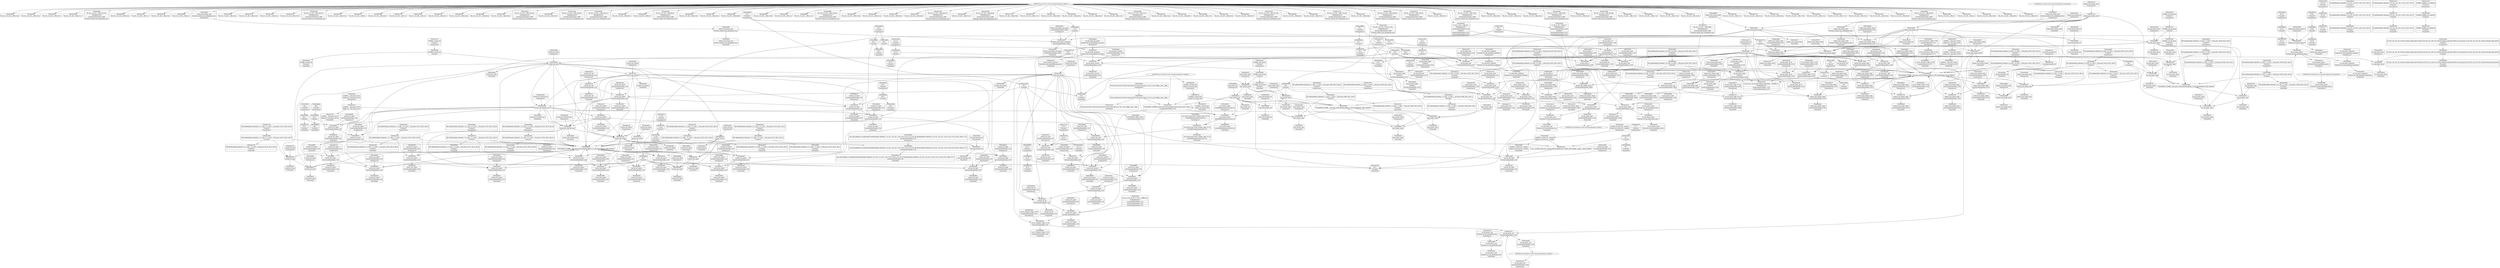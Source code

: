 digraph {
	CE0x4ce94b0 [shape=record,shape=Mrecord,label="{CE0x4ce94b0|i64*_getelementptr_inbounds_(_11_x_i64_,_11_x_i64_*___llvm_gcov_ctr125,_i64_0,_i64_10)|*Constant*|*SummSink*}"]
	CE0x4cefa50 [shape=record,shape=Mrecord,label="{CE0x4cefa50|current_sid:_land.lhs.true|*SummSink*}"]
	CE0x4c9a370 [shape=record,shape=Mrecord,label="{CE0x4c9a370|get_current:_entry|*SummSource*}"]
	CE0x4cb4220 [shape=record,shape=Mrecord,label="{CE0x4cb4220|ipc_has_perm:_tmp4|*LoadInst*|security/selinux/hooks.c,5131}"]
	CE0x4ccb890 [shape=record,shape=Mrecord,label="{CE0x4ccb890|current_sid:_tmp2|*SummSink*}"]
	CE0x4cbdde0 [shape=record,shape=Mrecord,label="{CE0x4cbdde0|80:_i32,_112:_i8*,_:_CRE_16,17_}"]
	CE0x4cc4a10 [shape=record,shape=Mrecord,label="{CE0x4cc4a10|80:_i32,_112:_i8*,_:_CRE_35,36_}"]
	CE0x4cb9470 [shape=record,shape=Mrecord,label="{CE0x4cb9470|current_sid:_tmp10|security/selinux/hooks.c,218}"]
	CE0x4cecee0 [shape=record,shape=Mrecord,label="{CE0x4cecee0|ipc_has_perm:_call2|security/selinux/hooks.c,5136}"]
	CE0x4cfb7a0 [shape=record,shape=Mrecord,label="{CE0x4cfb7a0|current_sid:_tmp4|security/selinux/hooks.c,218|*SummSource*}"]
	CE0x605a660 [shape=record,shape=Mrecord,label="{CE0x605a660|selinux_sem_semop:_tmp2|security/selinux/hooks.c,5475|*SummSource*}"]
	CE0x4cc2120 [shape=record,shape=Mrecord,label="{CE0x4cc2120|selinux_sem_semop:_entry}"]
	CE0x4cc5fd0 [shape=record,shape=Mrecord,label="{CE0x4cc5fd0|ipc_has_perm:_tmp2|*SummSource*}"]
	CE0x4cebdc0 [shape=record,shape=Mrecord,label="{CE0x4cebdc0|0:_i16,_4:_i32,_:_CRE_4,8_|*MultipleSource*|security/selinux/hooks.c,5136|*LoadInst*|security/selinux/hooks.c,5131|security/selinux/hooks.c,5131}"]
	CE0x4ca5140 [shape=record,shape=Mrecord,label="{CE0x4ca5140|selinux_sem_semop:_if.else|*SummSink*}"]
	CE0x4cfd870 [shape=record,shape=Mrecord,label="{CE0x4cfd870|get_current:_tmp2|*SummSource*}"]
	CE0x4cadc70 [shape=record,shape=Mrecord,label="{CE0x4cadc70|selinux_sem_semop:_tmp4|security/selinux/hooks.c,5475|*SummSink*}"]
	CE0x4cea990 [shape=record,shape=Mrecord,label="{CE0x4cea990|ipc_has_perm:_u|security/selinux/hooks.c,5134}"]
	CE0x4ce7990 [shape=record,shape=Mrecord,label="{CE0x4ce7990|i32_218|*Constant*|*SummSink*}"]
	CE0x4ccbb30 [shape=record,shape=Mrecord,label="{CE0x4ccbb30|ipc_has_perm:_tmp4|*LoadInst*|security/selinux/hooks.c,5131|*SummSource*}"]
	CE0x4cb2730 [shape=record,shape=Mrecord,label="{CE0x4cb2730|i64*_getelementptr_inbounds_(_11_x_i64_,_11_x_i64_*___llvm_gcov_ctr125,_i64_0,_i64_0)|*Constant*|*SummSink*}"]
	CE0x4cc8070 [shape=record,shape=Mrecord,label="{CE0x4cc8070|selinux_sem_semop:_sem_perm|security/selinux/hooks.c,5480|*SummSource*}"]
	CE0x4cf7850 [shape=record,shape=Mrecord,label="{CE0x4cf7850|current_sid:_cred|security/selinux/hooks.c,218}"]
	CE0x4cf7da0 [shape=record,shape=Mrecord,label="{CE0x4cf7da0|COLLAPSED:_GCMRE_current_task_external_global_%struct.task_struct*:_elem_0::|security/selinux/hooks.c,218}"]
	CE0x4cc4b40 [shape=record,shape=Mrecord,label="{CE0x4cc4b40|80:_i32,_112:_i8*,_:_CRE_36,37_}"]
	CE0x4c9d600 [shape=record,shape=Mrecord,label="{CE0x4c9d600|selinux_sem_semop:_if.end|*SummSource*}"]
	CE0x4ca1160 [shape=record,shape=Mrecord,label="{CE0x4ca1160|80:_i32,_112:_i8*,_:_CRE_152,160_|*MultipleSource*|security/selinux/hooks.c,5480|Function::selinux_sem_semop&Arg::sma::}"]
	CE0x4ccf0d0 [shape=record,shape=Mrecord,label="{CE0x4ccf0d0|i8_4|*Constant*|*SummSink*}"]
	CE0x4cb89e0 [shape=record,shape=Mrecord,label="{CE0x4cb89e0|i64_1|*Constant*}"]
	CE0x4cad110 [shape=record,shape=Mrecord,label="{CE0x4cad110|selinux_sem_semop:_if.else}"]
	CE0x4cbe650 [shape=record,shape=Mrecord,label="{CE0x4cbe650|selinux_sem_semop:_perms.0|*SummSink*}"]
	CE0x4ccad60 [shape=record,shape=Mrecord,label="{CE0x4ccad60|current_sid:_tmp4|security/selinux/hooks.c,218|*SummSink*}"]
	CE0x4cb0640 [shape=record,shape=Mrecord,label="{CE0x4cb0640|80:_i32,_112:_i8*,_:_CRE_40,41_}"]
	CE0x4c9dab0 [shape=record,shape=Mrecord,label="{CE0x4c9dab0|COLLAPSED:_GCMRE___llvm_gcov_ctr323_internal_global_6_x_i64_zeroinitializer:_elem_0:default:}"]
	CE0x4cacdb0 [shape=record,shape=Mrecord,label="{CE0x4cacdb0|80:_i32,_112:_i8*,_:_CRE_14,15_}"]
	CE0x4ca0be0 [shape=record,shape=Mrecord,label="{CE0x4ca0be0|selinux_sem_semop:_entry|*SummSink*}"]
	CE0x4cecc70 [shape=record,shape=Mrecord,label="{CE0x4cecc70|ipc_has_perm:_tmp8|security/selinux/hooks.c,5136|*SummSink*}"]
	CE0x4c99530 [shape=record,shape=Mrecord,label="{CE0x4c99530|_ret_i32_%tmp24,_!dbg_!27742|security/selinux/hooks.c,220}"]
	CE0x4caad20 [shape=record,shape=Mrecord,label="{CE0x4caad20|GLOBAL:_current_sid.__warned|Global_var:current_sid.__warned}"]
	CE0x4ced350 [shape=record,shape=Mrecord,label="{CE0x4ced350|i32_(i32,_i32,_i16,_i32,_%struct.common_audit_data*)*_bitcast_(i32_(i32,_i32,_i16,_i32,_%struct.common_audit_data.495*)*_avc_has_perm_to_i32_(i32,_i32,_i16,_i32,_%struct.common_audit_data*)*)|*Constant*}"]
	CE0x4cfb290 [shape=record,shape=Mrecord,label="{CE0x4cfb290|get_current:_tmp4|./arch/x86/include/asm/current.h,14|*SummSource*}"]
	CE0x4ccbcb0 [shape=record,shape=Mrecord,label="{CE0x4ccbcb0|ipc_has_perm:_tmp4|*LoadInst*|security/selinux/hooks.c,5131|*SummSink*}"]
	CE0x4cec760 [shape=record,shape=Mrecord,label="{CE0x4cec760|ipc_has_perm:_sclass|security/selinux/hooks.c,5136|*SummSource*}"]
	CE0x4c9f790 [shape=record,shape=Mrecord,label="{CE0x4c9f790|selinux_sem_semop:_if.else|*SummSource*}"]
	CE0x4cb1600 [shape=record,shape=Mrecord,label="{CE0x4cb1600|i64*_getelementptr_inbounds_(_11_x_i64_,_11_x_i64_*___llvm_gcov_ctr125,_i64_0,_i64_6)|*Constant*|*SummSink*}"]
	CE0x4cd5db0 [shape=record,shape=Mrecord,label="{CE0x4cd5db0|i8_1|*Constant*|*SummSink*}"]
	CE0x4c995d0 [shape=record,shape=Mrecord,label="{CE0x4c995d0|_ret_i32_%tmp24,_!dbg_!27742|security/selinux/hooks.c,220|*SummSource*}"]
	CE0x4ca1700 [shape=record,shape=Mrecord,label="{CE0x4ca1700|80:_i32,_112:_i8*,_:_CRE_176,184_|*MultipleSource*|security/selinux/hooks.c,5480|Function::selinux_sem_semop&Arg::sma::}"]
	CE0x4cd6a00 [shape=record,shape=Mrecord,label="{CE0x4cd6a00|current_sid:_tmp3|*SummSink*}"]
	CE0x4cc7a20 [shape=record,shape=Mrecord,label="{CE0x4cc7a20|80:_i32,_112:_i8*,_:_CRE_65,66_}"]
	CE0x4cb91a0 [shape=record,shape=Mrecord,label="{CE0x4cb91a0|current_sid:_tmp9|security/selinux/hooks.c,218|*SummSink*}"]
	CE0x4cb6490 [shape=record,shape=Mrecord,label="{CE0x4cb6490|i32_1|*Constant*|*SummSource*}"]
	CE0x4cec200 [shape=record,shape=Mrecord,label="{CE0x4cec200|ipc_has_perm:_tmp7|security/selinux/hooks.c,5136|*SummSource*}"]
	CE0x4cf7a30 [shape=record,shape=Mrecord,label="{CE0x4cf7a30|current_sid:_cred|security/selinux/hooks.c,218|*SummSink*}"]
	CE0x4ca1360 [shape=record,shape=Mrecord,label="{CE0x4ca1360|80:_i32,_112:_i8*,_:_CRE_160,168_|*MultipleSource*|security/selinux/hooks.c,5480|Function::selinux_sem_semop&Arg::sma::}"]
	CE0x4cfac00 [shape=record,shape=Mrecord,label="{CE0x4cfac00|current_sid:_bb|*SummSource*}"]
	CE0x4cc23d0 [shape=record,shape=Mrecord,label="{CE0x4cc23d0|i64*_getelementptr_inbounds_(_6_x_i64_,_6_x_i64_*___llvm_gcov_ctr323,_i64_0,_i64_3)|*Constant*|*SummSink*}"]
	CE0x4cb7e70 [shape=record,shape=Mrecord,label="{CE0x4cb7e70|ipc_has_perm:_call|security/selinux/hooks.c,5129}"]
	CE0x4cb13a0 [shape=record,shape=Mrecord,label="{CE0x4cb13a0|current_sid:_tobool|security/selinux/hooks.c,218|*SummSource*}"]
	CE0x4cc4630 [shape=record,shape=Mrecord,label="{CE0x4cc4630|i64_2|*Constant*}"]
	CE0x4cd6c70 [shape=record,shape=Mrecord,label="{CE0x4cd6c70|_call_void_mcount()_#3}"]
	CE0x4ca9fe0 [shape=record,shape=Mrecord,label="{CE0x4ca9fe0|ipc_has_perm:_tmp|*SummSink*}"]
	CE0x4caf170 [shape=record,shape=Mrecord,label="{CE0x4caf170|80:_i32,_112:_i8*,_:_CRE_100,102_|*MultipleSource*|security/selinux/hooks.c,5480|Function::selinux_sem_semop&Arg::sma::}"]
	CE0x4cfa3c0 [shape=record,shape=Mrecord,label="{CE0x4cfa3c0|current_sid:_tmp13|security/selinux/hooks.c,218|*SummSource*}"]
	CE0x4ce85f0 [shape=record,shape=Mrecord,label="{CE0x4ce85f0|current_sid:_tmp17|security/selinux/hooks.c,218|*SummSink*}"]
	CE0x4cd5c40 [shape=record,shape=Mrecord,label="{CE0x4cd5c40|i8_1|*Constant*|*SummSource*}"]
	CE0x4cd0220 [shape=record,shape=Mrecord,label="{CE0x4cd0220|ipc_has_perm:_tmp2}"]
	CE0x4ca59f0 [shape=record,shape=Mrecord,label="{CE0x4ca59f0|selinux_sem_semop:_call|security/selinux/hooks.c,5480|*SummSink*}"]
	CE0x4cfae60 [shape=record,shape=Mrecord,label="{CE0x4cfae60|current_sid:_land.lhs.true2|*SummSource*}"]
	CE0x4d435d0 [shape=record,shape=Mrecord,label="{CE0x4d435d0|i64_1|*Constant*}"]
	CE0x4ca2110 [shape=record,shape=Mrecord,label="{CE0x4ca2110|_ret_i32_%call,_!dbg_!27725|security/selinux/hooks.c,5480}"]
	CE0x4c9fd10 [shape=record,shape=Mrecord,label="{CE0x4c9fd10|selinux_sem_semop:_tmp5|security/selinux/hooks.c,5475|*SummSource*}"]
	CE0x4cb66b0 [shape=record,shape=Mrecord,label="{CE0x4cb66b0|COLLAPSED:_GCMRE___llvm_gcov_ctr125_internal_global_11_x_i64_zeroinitializer:_elem_0:default:}"]
	CE0x4cff150 [shape=record,shape=Mrecord,label="{CE0x4cff150|current_sid:_tmp1|*SummSink*}"]
	CE0x4cab650 [shape=record,shape=Mrecord,label="{CE0x4cab650|selinux_sem_semop:_tmp4|security/selinux/hooks.c,5475|*SummSource*}"]
	CE0x4cc0550 [shape=record,shape=Mrecord,label="{CE0x4cc0550|80:_i32,_112:_i8*,_:_CRE_26,27_}"]
	CE0x4c9abd0 [shape=record,shape=Mrecord,label="{CE0x4c9abd0|current_sid:_tmp16|security/selinux/hooks.c,218|*SummSource*}"]
	CE0x4cb30c0 [shape=record,shape=Mrecord,label="{CE0x4cb30c0|80:_i32,_112:_i8*,_:_CRE_76,80_|*MultipleSource*|security/selinux/hooks.c,5480|Function::selinux_sem_semop&Arg::sma::}"]
	CE0x4ccce20 [shape=record,shape=Mrecord,label="{CE0x4ccce20|ipc_has_perm:_type|security/selinux/hooks.c,5133}"]
	CE0x4ca53a0 [shape=record,shape=Mrecord,label="{CE0x4ca53a0|i64_1|*Constant*|*SummSink*}"]
	CE0x4cfa6c0 [shape=record,shape=Mrecord,label="{CE0x4cfa6c0|i64*_getelementptr_inbounds_(_11_x_i64_,_11_x_i64_*___llvm_gcov_ctr125,_i64_0,_i64_8)|*Constant*|*SummSink*}"]
	CE0x4ce8b20 [shape=record,shape=Mrecord,label="{CE0x4ce8b20|current_sid:_tmp18|security/selinux/hooks.c,218|*SummSource*}"]
	CE0x4cac120 [shape=record,shape=Mrecord,label="{CE0x4cac120|80:_i32,_112:_i8*,_:_CRE_28,29_}"]
	CE0x4cf8c90 [shape=record,shape=Mrecord,label="{CE0x4cf8c90|COLLAPSED:_CMRE:_elem_0::|security/selinux/hooks.c,218}"]
	CE0x4ccb820 [shape=record,shape=Mrecord,label="{CE0x4ccb820|current_sid:_tmp2|*SummSource*}"]
	CE0x4cd05b0 [shape=record,shape=Mrecord,label="{CE0x4cd05b0|i64*_getelementptr_inbounds_(_2_x_i64_,_2_x_i64_*___llvm_gcov_ctr98,_i64_0,_i64_1)|*Constant*}"]
	CE0x4ce6c70 [shape=record,shape=Mrecord,label="{CE0x4ce6c70|i8*_getelementptr_inbounds_(_25_x_i8_,_25_x_i8_*_.str3,_i32_0,_i32_0)|*Constant*}"]
	CE0x4cfef60 [shape=record,shape=Mrecord,label="{CE0x4cfef60|current_sid:_tmp1|*SummSource*}"]
	CE0x4c9a870 [shape=record,shape=Mrecord,label="{CE0x4c9a870|current_sid:_tmp15|security/selinux/hooks.c,218|*SummSource*}"]
	CE0x4cfd950 [shape=record,shape=Mrecord,label="{CE0x4cfd950|get_current:_tmp4|./arch/x86/include/asm/current.h,14}"]
	CE0x4cc0090 [shape=record,shape=Mrecord,label="{CE0x4cc0090|80:_i32,_112:_i8*,_:_CRE_22,23_}"]
	CE0x4cc69b0 [shape=record,shape=Mrecord,label="{CE0x4cc69b0|current_sid:_entry|*SummSource*}"]
	CE0x4cb75c0 [shape=record,shape=Mrecord,label="{CE0x4cb75c0|current_sid:_if.end|*SummSink*}"]
	CE0x4cb0b00 [shape=record,shape=Mrecord,label="{CE0x4cb0b00|80:_i32,_112:_i8*,_:_CRE_44,45_}"]
	CE0x4cb1740 [shape=record,shape=Mrecord,label="{CE0x4cb1740|selinux_sem_semop:_tmp5|security/selinux/hooks.c,5475}"]
	CE0x4cb7960 [shape=record,shape=Mrecord,label="{CE0x4cb7960|current_sid:_tmp}"]
	CE0x4c9dbd0 [shape=record,shape=Mrecord,label="{CE0x4c9dbd0|selinux_sem_semop:_tobool|security/selinux/hooks.c,5475|*SummSource*}"]
	CE0x4cf59b0 [shape=record,shape=Mrecord,label="{CE0x4cf59b0|current_sid:_sid|security/selinux/hooks.c,220|*SummSource*}"]
	CE0x4cb83c0 [shape=record,shape=Mrecord,label="{CE0x4cb83c0|current_sid:_tmp7|security/selinux/hooks.c,218|*SummSource*}"]
	CE0x4cb4400 [shape=record,shape=Mrecord,label="{CE0x4cb4400|_call_void_mcount()_#3|*SummSource*}"]
	CE0x4ca81a0 [shape=record,shape=Mrecord,label="{CE0x4ca81a0|i64_2|*Constant*|*SummSink*}"]
	CE0x4cab030 [shape=record,shape=Mrecord,label="{CE0x4cab030|_call_void_mcount()_#3|*SummSink*}"]
	CE0x4ccf5c0 [shape=record,shape=Mrecord,label="{CE0x4ccf5c0|current_sid:_if.end}"]
	CE0x4ce6f50 [shape=record,shape=Mrecord,label="{CE0x4ce6f50|i8*_getelementptr_inbounds_(_25_x_i8_,_25_x_i8_*_.str3,_i32_0,_i32_0)|*Constant*|*SummSink*}"]
	CE0x4cb1b70 [shape=record,shape=Mrecord,label="{CE0x4cb1b70|ipc_has_perm:_key|security/selinux/hooks.c,5134|*SummSource*}"]
	CE0x4cf98c0 [shape=record,shape=Mrecord,label="{CE0x4cf98c0|current_sid:_tmp5|security/selinux/hooks.c,218|*SummSource*}"]
	CE0x4cba9e0 [shape=record,shape=Mrecord,label="{CE0x4cba9e0|i32_0|*Constant*|*SummSink*}"]
	CE0x4cb8a50 [shape=record,shape=Mrecord,label="{CE0x4cb8a50|current_sid:_tmp1}"]
	CE0x4cef6c0 [shape=record,shape=Mrecord,label="{CE0x4cef6c0|_ret_i32_%retval.0,_!dbg_!27728|security/selinux/avc.c,775|*SummSource*}"]
	CE0x4ca9be0 [shape=record,shape=Mrecord,label="{CE0x4ca9be0|selinux_sem_semop:_tmp8|security/selinux/hooks.c,5478}"]
	CE0x4d43560 [shape=record,shape=Mrecord,label="{CE0x4d43560|get_current:_tmp|*SummSource*}"]
	CE0x4caeda0 [shape=record,shape=Mrecord,label="{CE0x4caeda0|80:_i32,_112:_i8*,_:_CRE_92,96_|*MultipleSource*|security/selinux/hooks.c,5480|Function::selinux_sem_semop&Arg::sma::}"]
	CE0x4577060 [shape=record,shape=Mrecord,label="{CE0x4577060|selinux_sem_semop:_tmp3|security/selinux/hooks.c,5475}"]
	CE0x4cb1ee0 [shape=record,shape=Mrecord,label="{CE0x4cb1ee0|ipc_has_perm:_tmp6|*LoadInst*|security/selinux/hooks.c,5134}"]
	CE0x4cee120 [shape=record,shape=Mrecord,label="{CE0x4cee120|avc_has_perm:_ssid|Function::avc_has_perm&Arg::ssid::|*SummSource*}"]
	CE0x4cfc520 [shape=record,shape=Mrecord,label="{CE0x4cfc520|GLOBAL:___llvm_gcov_ctr125|Global_var:__llvm_gcov_ctr125}"]
	CE0x6bf99b0 [shape=record,shape=Mrecord,label="{CE0x6bf99b0|i64*_getelementptr_inbounds_(_6_x_i64_,_6_x_i64_*___llvm_gcov_ctr323,_i64_0,_i64_3)|*Constant*}"]
	CE0x4c9ada0 [shape=record,shape=Mrecord,label="{CE0x4c9ada0|current_sid:_tmp16|security/selinux/hooks.c,218}"]
	CE0x4cb4350 [shape=record,shape=Mrecord,label="{CE0x4cb4350|ipc_has_perm:_security|security/selinux/hooks.c,5131|*SummSink*}"]
	CE0x4cad4f0 [shape=record,shape=Mrecord,label="{CE0x4cad4f0|selinux_sem_semop:_tmp11|security/selinux/hooks.c,5480}"]
	CE0x4cea010 [shape=record,shape=Mrecord,label="{CE0x4cea010|i64*_getelementptr_inbounds_(_11_x_i64_,_11_x_i64_*___llvm_gcov_ctr125,_i64_0,_i64_9)|*Constant*}"]
	CE0x4cef8a0 [shape=record,shape=Mrecord,label="{CE0x4cef8a0|_ret_i32_%retval.0,_!dbg_!27728|security/selinux/avc.c,775|*SummSink*}"]
	CE0x4ca0710 [shape=record,shape=Mrecord,label="{CE0x4ca0710|i64_1|*Constant*}"]
	CE0x4ca82a0 [shape=record,shape=Mrecord,label="{CE0x4ca82a0|selinux_sem_semop:_tmp2|security/selinux/hooks.c,5475}"]
	CE0x4ceb040 [shape=record,shape=Mrecord,label="{CE0x4ceb040|ipc_has_perm:_ipc_id|security/selinux/hooks.c,5134}"]
	CE0x4cef380 [shape=record,shape=Mrecord,label="{CE0x4cef380|avc_has_perm:_auditdata|Function::avc_has_perm&Arg::auditdata::|*SummSource*}"]
	CE0x4cb5ac0 [shape=record,shape=Mrecord,label="{CE0x4cb5ac0|ipc_has_perm:_perms|Function::ipc_has_perm&Arg::perms::|*SummSink*}"]
	CE0x4cbb260 [shape=record,shape=Mrecord,label="{CE0x4cbb260|i64_0|*Constant*|*SummSink*}"]
	CE0x4cfbce0 [shape=record,shape=Mrecord,label="{CE0x4cfbce0|current_sid:_tmp6|security/selinux/hooks.c,218}"]
	CE0x4ca2550 [shape=record,shape=Mrecord,label="{CE0x4ca2550|ipc_has_perm:_tmp|*SummSource*}"]
	CE0x4cb4670 [shape=record,shape=Mrecord,label="{CE0x4cb4670|_ret_i32_%call,_!dbg_!27725|security/selinux/hooks.c,5480|*SummSource*}"]
	CE0x4ce89a0 [shape=record,shape=Mrecord,label="{CE0x4ce89a0|current_sid:_tmp18|security/selinux/hooks.c,218}"]
	CE0x4ccee30 [shape=record,shape=Mrecord,label="{CE0x4ccee30|i8_4|*Constant*}"]
	CE0x4cb09d0 [shape=record,shape=Mrecord,label="{CE0x4cb09d0|80:_i32,_112:_i8*,_:_CRE_43,44_}"]
	CE0x4ccf290 [shape=record,shape=Mrecord,label="{CE0x4ccf290|i32_3|*Constant*|*SummSource*}"]
	CE0x4ca18d0 [shape=record,shape=Mrecord,label="{CE0x4ca18d0|80:_i32,_112:_i8*,_:_CRE_184,188_|*MultipleSource*|security/selinux/hooks.c,5480|Function::selinux_sem_semop&Arg::sma::}"]
	CE0x4cd6140 [shape=record,shape=Mrecord,label="{CE0x4cd6140|_call_void_lockdep_rcu_suspicious(i8*_getelementptr_inbounds_(_25_x_i8_,_25_x_i8_*_.str3,_i32_0,_i32_0),_i32_218,_i8*_getelementptr_inbounds_(_45_x_i8_,_45_x_i8_*_.str12,_i32_0,_i32_0))_#10,_!dbg_!27727|security/selinux/hooks.c,218|*SummSink*}"]
	CE0x4cbe580 [shape=record,shape=Mrecord,label="{CE0x4cbe580|selinux_sem_semop:_perms.0|*SummSource*}"]
	CE0x4cd60d0 [shape=record,shape=Mrecord,label="{CE0x4cd60d0|_call_void_lockdep_rcu_suspicious(i8*_getelementptr_inbounds_(_25_x_i8_,_25_x_i8_*_.str3,_i32_0,_i32_0),_i32_218,_i8*_getelementptr_inbounds_(_45_x_i8_,_45_x_i8_*_.str12,_i32_0,_i32_0))_#10,_!dbg_!27727|security/selinux/hooks.c,218|*SummSource*}"]
	"CONST[source:0(mediator),value:2(dynamic)][purpose:{object}]"
	CE0x4cacee0 [shape=record,shape=Mrecord,label="{CE0x4cacee0|80:_i32,_112:_i8*,_:_CRE_15,16_}"]
	CE0x4cf8500 [shape=record,shape=Mrecord,label="{CE0x4cf8500|i32_22|*Constant*|*SummSource*}"]
	CE0x4cf8810 [shape=record,shape=Mrecord,label="{CE0x4cf8810|current_sid:_security|security/selinux/hooks.c,218}"]
	CE0x4cebc90 [shape=record,shape=Mrecord,label="{CE0x4cebc90|0:_i16,_4:_i32,_:_CRE_0,2_|*MultipleSource*|security/selinux/hooks.c,5136|*LoadInst*|security/selinux/hooks.c,5131|security/selinux/hooks.c,5131}"]
	CE0x4cefb50 [shape=record,shape=Mrecord,label="{CE0x4cefb50|current_sid:_tobool1|security/selinux/hooks.c,218}"]
	CE0x4ccf750 [shape=record,shape=Mrecord,label="{CE0x4ccf750|i32_1|*Constant*|*SummSink*}"]
	CE0x4c9a1e0 [shape=record,shape=Mrecord,label="{CE0x4c9a1e0|GLOBAL:_get_current|*Constant*|*SummSink*}"]
	CE0x4ce8580 [shape=record,shape=Mrecord,label="{CE0x4ce8580|current_sid:_tmp17|security/selinux/hooks.c,218|*SummSource*}"]
	CE0x4cc9030 [shape=record,shape=Mrecord,label="{CE0x4cc9030|i64*_getelementptr_inbounds_(_2_x_i64_,_2_x_i64_*___llvm_gcov_ctr294,_i64_0,_i64_1)|*Constant*|*SummSource*}"]
	CE0x4ce7cc0 [shape=record,shape=Mrecord,label="{CE0x4ce7cc0|i8*_getelementptr_inbounds_(_45_x_i8_,_45_x_i8_*_.str12,_i32_0,_i32_0)|*Constant*|*SummSource*}"]
	CE0x4cf97b0 [shape=record,shape=Mrecord,label="{CE0x4cf97b0|current_sid:_tmp5|security/selinux/hooks.c,218}"]
	CE0x4cbdf10 [shape=record,shape=Mrecord,label="{CE0x4cbdf10|80:_i32,_112:_i8*,_:_CRE_17,18_}"]
	CE0x4cadf70 [shape=record,shape=Mrecord,label="{CE0x4cadf70|get_current:_tmp|*SummSink*}"]
	CE0x5987f70 [shape=record,shape=Mrecord,label="{CE0x5987f70|i32_48|*Constant*|*SummSource*}"]
	CE0x4ca0320 [shape=record,shape=Mrecord,label="{CE0x4ca0320|selinux_sem_semop:_if.end}"]
	CE0x4cebc20 [shape=record,shape=Mrecord,label="{CE0x4cebc20|avc_has_perm:_entry}"]
	CE0x4cc67f0 [shape=record,shape=Mrecord,label="{CE0x4cc67f0|GLOBAL:_current_sid|*Constant*|*SummSink*}"]
	CE0x4cc70a0 [shape=record,shape=Mrecord,label="{CE0x4cc70a0|80:_i32,_112:_i8*,_:_CRE_57,58_}"]
	CE0x4cbe430 [shape=record,shape=Mrecord,label="{CE0x4cbe430|i32_48|*Constant*|*SummSink*}"]
	CE0x4cb5630 [shape=record,shape=Mrecord,label="{CE0x4cb5630|ipc_has_perm:_ipc_perms|Function::ipc_has_perm&Arg::ipc_perms::|*SummSource*}"]
	CE0x4cbe170 [shape=record,shape=Mrecord,label="{CE0x4cbe170|80:_i32,_112:_i8*,_:_CRE_19,20_}"]
	CE0x4cfb730 [shape=record,shape=Mrecord,label="{CE0x4cfb730|current_sid:_tmp4|security/selinux/hooks.c,218}"]
	CE0x4cd0290 [shape=record,shape=Mrecord,label="{CE0x4cd0290|ipc_has_perm:_tmp2|*SummSink*}"]
	CE0x4ccb2f0 [shape=record,shape=Mrecord,label="{CE0x4ccb2f0|ipc_has_perm:_security|security/selinux/hooks.c,5131}"]
	CE0x4c9a8e0 [shape=record,shape=Mrecord,label="{CE0x4c9a8e0|current_sid:_tmp15|security/selinux/hooks.c,218|*SummSink*}"]
	CE0x4cb2d30 [shape=record,shape=Mrecord,label="{CE0x4cb2d30|80:_i32,_112:_i8*,_:_CRE_70,71_}"]
	CE0x4cab7d0 [shape=record,shape=Mrecord,label="{CE0x4cab7d0|selinux_sem_semop:_tmp7|security/selinux/hooks.c,5476}"]
	CE0x4ca9dd0 [shape=record,shape=Mrecord,label="{CE0x4ca9dd0|selinux_sem_semop:_tmp8|security/selinux/hooks.c,5478|*SummSink*}"]
	CE0x4cea0f0 [shape=record,shape=Mrecord,label="{CE0x4cea0f0|GLOBAL:_current_sid.__warned|Global_var:current_sid.__warned|*SummSink*}"]
	CE0x4ccf8a0 [shape=record,shape=Mrecord,label="{CE0x4ccf8a0|ipc_has_perm:_ad|security/selinux/hooks.c, 5128}"]
	CE0x4cc92b0 [shape=record,shape=Mrecord,label="{CE0x4cc92b0|current_sid:_tobool|security/selinux/hooks.c,218|*SummSink*}"]
	CE0x4cfdfc0 [shape=record,shape=Mrecord,label="{CE0x4cfdfc0|current_sid:_tmp14|security/selinux/hooks.c,218|*SummSink*}"]
	CE0x4cb0770 [shape=record,shape=Mrecord,label="{CE0x4cb0770|80:_i32,_112:_i8*,_:_CRE_41,42_}"]
	CE0x4cc71d0 [shape=record,shape=Mrecord,label="{CE0x4cc71d0|80:_i32,_112:_i8*,_:_CRE_58,59_}"]
	CE0x4cf51e0 [shape=record,shape=Mrecord,label="{CE0x4cf51e0|current_sid:_tmp23|security/selinux/hooks.c,218|*SummSource*}"]
	CE0x4ce8800 [shape=record,shape=Mrecord,label="{CE0x4ce8800|current_sid:_tmp19|security/selinux/hooks.c,218|*SummSource*}"]
	CE0x605a5f0 [shape=record,shape=Mrecord,label="{CE0x605a5f0|selinux_sem_semop:_tmp2|security/selinux/hooks.c,5475|*SummSink*}"]
	CE0x4cae240 [shape=record,shape=Mrecord,label="{CE0x4cae240|selinux_sem_semop:_bb|*SummSource*}"]
	CE0x4cf0100 [shape=record,shape=Mrecord,label="{CE0x4cf0100|i64_4|*Constant*|*SummSource*}"]
	CE0x4cf0270 [shape=record,shape=Mrecord,label="{CE0x4cf0270|i64_4|*Constant*|*SummSink*}"]
	CE0x4cad360 [shape=record,shape=Mrecord,label="{CE0x4cad360|selinux_sem_semop:_sem_perm|security/selinux/hooks.c,5480}"]
	CE0x4cf6a00 [shape=record,shape=Mrecord,label="{CE0x4cf6a00|current_sid:_tmp24|security/selinux/hooks.c,220|*SummSink*}"]
	CE0x4d264d0 [shape=record,shape=Mrecord,label="{CE0x4d264d0|get_current:_tmp2}"]
	CE0x4ce73e0 [shape=record,shape=Mrecord,label="{CE0x4ce73e0|i32_218|*Constant*}"]
	CE0x4ca57c0 [shape=record,shape=Mrecord,label="{CE0x4ca57c0|selinux_sem_semop:_entry|*SummSource*}"]
	CE0x4cbc7a0 [shape=record,shape=Mrecord,label="{CE0x4cbc7a0|_call_void_mcount()_#3|*SummSource*}"]
	CE0x4cabff0 [shape=record,shape=Mrecord,label="{CE0x4cabff0|80:_i32,_112:_i8*,_:_CRE_27,28_}"]
	CE0x4cc8d10 [shape=record,shape=Mrecord,label="{CE0x4cc8d10|get_current:_tmp3|*SummSource*}"]
	CE0x4ccf340 [shape=record,shape=Mrecord,label="{CE0x4ccf340|current_sid:_do.body|*SummSource*}"]
	CE0x4cb6070 [shape=record,shape=Mrecord,label="{CE0x4cb6070|_ret_i32_%call2,_!dbg_!27728|security/selinux/hooks.c,5136|*SummSink*}"]
	CE0x4cfa350 [shape=record,shape=Mrecord,label="{CE0x4cfa350|current_sid:_tmp13|security/selinux/hooks.c,218}"]
	CE0x4cfc650 [shape=record,shape=Mrecord,label="{CE0x4cfc650|GLOBAL:___llvm_gcov_ctr125|Global_var:__llvm_gcov_ctr125|*SummSource*}"]
	CE0x4ca5660 [shape=record,shape=Mrecord,label="{CE0x4ca5660|selinux_sem_semop:_alter|Function::selinux_sem_semop&Arg::alter::}"]
	CE0x4cbd4c0 [shape=record,shape=Mrecord,label="{CE0x4cbd4c0|80:_i32,_112:_i8*,_:_CRE_51,52_}"]
	CE0x4cb2e60 [shape=record,shape=Mrecord,label="{CE0x4cb2e60|80:_i32,_112:_i8*,_:_CRE_71,72_}"]
	CE0x4cfb420 [shape=record,shape=Mrecord,label="{CE0x4cfb420|i64_3|*Constant*}"]
	CE0x4cc9120 [shape=record,shape=Mrecord,label="{CE0x4cc9120|current_sid:_call|security/selinux/hooks.c,218|*SummSource*}"]
	"CONST[source:1(input),value:2(dynamic)][purpose:{operation}]"
	CE0x4ced9d0 [shape=record,shape=Mrecord,label="{CE0x4ced9d0|avc_has_perm:_entry|*SummSource*}"]
	CE0x4cbd5f0 [shape=record,shape=Mrecord,label="{CE0x4cbd5f0|80:_i32,_112:_i8*,_:_CRE_52,53_}"]
	CE0x4cc47b0 [shape=record,shape=Mrecord,label="{CE0x4cc47b0|80:_i32,_112:_i8*,_:_CRE_33,34_}"]
	CE0x4cbe910 [shape=record,shape=Mrecord,label="{CE0x4cbe910|selinux_sem_semop:_tmp10|security/selinux/hooks.c,5480|*SummSource*}"]
	CE0x4cc05c0 [shape=record,shape=Mrecord,label="{CE0x4cc05c0|selinux_sem_semop:_tmp1|*SummSink*}"]
	CE0x4ce8ec0 [shape=record,shape=Mrecord,label="{CE0x4ce8ec0|current_sid:_tmp19|security/selinux/hooks.c,218}"]
	CE0x4cc8e00 [shape=record,shape=Mrecord,label="{CE0x4cc8e00|get_current:_tmp3|*SummSink*}"]
	"CONST[source:0(mediator),value:0(static)][purpose:{operation}]"
	CE0x4cf9080 [shape=record,shape=Mrecord,label="{CE0x4cf9080|current_sid:_tmp22|security/selinux/hooks.c,218|*SummSink*}"]
	CE0x4ccf220 [shape=record,shape=Mrecord,label="{CE0x4ccf220|i32_3|*Constant*}"]
	CE0x4cc5bd0 [shape=record,shape=Mrecord,label="{CE0x4cc5bd0|i64*_getelementptr_inbounds_(_6_x_i64_,_6_x_i64_*___llvm_gcov_ctr323,_i64_0,_i64_5)|*Constant*}"]
	CE0x4d00290 [shape=record,shape=Mrecord,label="{CE0x4d00290|current_sid:_tmp11|security/selinux/hooks.c,218|*SummSink*}"]
	CE0x4cbed50 [shape=record,shape=Mrecord,label="{CE0x4cbed50|selinux_sem_semop:_tmp9|security/selinux/hooks.c,5478|*SummSink*}"]
	CE0x4cb3cd0 [shape=record,shape=Mrecord,label="{CE0x4cb3cd0|i32_10|*Constant*}"]
	CE0x4cf1db0 [shape=record,shape=Mrecord,label="{CE0x4cf1db0|current_sid:_do.end|*SummSink*}"]
	CE0x4ca9b70 [shape=record,shape=Mrecord,label="{CE0x4ca9b70|selinux_sem_semop:_tmp8|security/selinux/hooks.c,5478|*SummSource*}"]
	CE0x4cb31f0 [shape=record,shape=Mrecord,label="{CE0x4cb31f0|80:_i32,_112:_i8*,_:_CRE_80,84_|*MultipleSource*|security/selinux/hooks.c,5480|Function::selinux_sem_semop&Arg::sma::}"]
	CE0x4cfa430 [shape=record,shape=Mrecord,label="{CE0x4cfa430|current_sid:_tmp13|security/selinux/hooks.c,218|*SummSink*}"]
	CE0x4ccb200 [shape=record,shape=Mrecord,label="{CE0x4ccb200|ipc_has_perm:_call|security/selinux/hooks.c,5129|*SummSink*}"]
	CE0x4c9fe80 [shape=record,shape=Mrecord,label="{CE0x4c9fe80|selinux_sem_semop:_tmp5|security/selinux/hooks.c,5475|*SummSink*}"]
	CE0x4ccb160 [shape=record,shape=Mrecord,label="{CE0x4ccb160|ipc_has_perm:_call|security/selinux/hooks.c,5129|*SummSource*}"]
	CE0x4cbe8a0 [shape=record,shape=Mrecord,label="{CE0x4cbe8a0|selinux_sem_semop:_tmp10|security/selinux/hooks.c,5480}"]
	CE0x4cb6da0 [shape=record,shape=Mrecord,label="{CE0x4cb6da0|i64*_getelementptr_inbounds_(_11_x_i64_,_11_x_i64_*___llvm_gcov_ctr125,_i64_0,_i64_1)|*Constant*}"]
	CE0x4ccd1b0 [shape=record,shape=Mrecord,label="{CE0x4ccd1b0|ipc_has_perm:_key|security/selinux/hooks.c,5134|*SummSink*}"]
	CE0x4ccb070 [shape=record,shape=Mrecord,label="{CE0x4ccb070|i64_0|*Constant*}"]
	CE0x4c9a790 [shape=record,shape=Mrecord,label="{CE0x4c9a790|i64*_getelementptr_inbounds_(_11_x_i64_,_11_x_i64_*___llvm_gcov_ctr125,_i64_0,_i64_8)|*Constant*}"]
	CE0x4ce70b0 [shape=record,shape=Mrecord,label="{CE0x4ce70b0|GLOBAL:_lockdep_rcu_suspicious|*Constant*}"]
	CE0x4ccbe20 [shape=record,shape=Mrecord,label="{CE0x4ccbe20|ipc_has_perm:_type|security/selinux/hooks.c,5133|*SummSink*}"]
	CE0x4ce9d20 [shape=record,shape=Mrecord,label="{CE0x4ce9d20|current_sid:_tmp20|security/selinux/hooks.c,218|*SummSink*}"]
	CE0x4cb0510 [shape=record,shape=Mrecord,label="{CE0x4cb0510|80:_i32,_112:_i8*,_:_CRE_39,40_}"]
	"CONST[source:2(external),value:2(dynamic)][purpose:{subject}]"
	CE0x4ce7d30 [shape=record,shape=Mrecord,label="{CE0x4ce7d30|i8*_getelementptr_inbounds_(_45_x_i8_,_45_x_i8_*_.str12,_i32_0,_i32_0)|*Constant*|*SummSink*}"]
	CE0x4d1ae40 [shape=record,shape=Mrecord,label="{CE0x4d1ae40|_call_void_mcount()_#3|*SummSink*}"]
	CE0x4cec840 [shape=record,shape=Mrecord,label="{CE0x4cec840|ipc_has_perm:_sclass|security/selinux/hooks.c,5136|*SummSink*}"]
	CE0x4cb9920 [shape=record,shape=Mrecord,label="{CE0x4cb9920|current_sid:_tmp3}"]
	CE0x4caefa0 [shape=record,shape=Mrecord,label="{CE0x4caefa0|80:_i32,_112:_i8*,_:_CRE_96,100_|*MultipleSource*|security/selinux/hooks.c,5480|Function::selinux_sem_semop&Arg::sma::}"]
	CE0x4ccfc60 [shape=record,shape=Mrecord,label="{CE0x4ccfc60|current_sid:_tmp|*SummSink*}"]
	CE0x4cfc780 [shape=record,shape=Mrecord,label="{CE0x4cfc780|GLOBAL:___llvm_gcov_ctr125|Global_var:__llvm_gcov_ctr125|*SummSink*}"]
	CE0x4ceed00 [shape=record,shape=Mrecord,label="{CE0x4ceed00|_ret_i32_%retval.0,_!dbg_!27728|security/selinux/avc.c,775}"]
	CE0x4c9dd10 [shape=record,shape=Mrecord,label="{CE0x4c9dd10|selinux_sem_semop:_tobool|security/selinux/hooks.c,5475|*SummSink*}"]
	CE0x4cc6710 [shape=record,shape=Mrecord,label="{CE0x4cc6710|GLOBAL:_current_sid|*Constant*|*SummSource*}"]
	CE0x4cc36b0 [shape=record,shape=Mrecord,label="{CE0x4cc36b0|80:_i32,_112:_i8*,_:_CRE_6,7_}"]
	CE0x4ca2fa0 [shape=record,shape=Mrecord,label="{CE0x4ca2fa0|80:_i32,_112:_i8*,_:_CRE_3,4_}"]
	CE0x4cb90d0 [shape=record,shape=Mrecord,label="{CE0x4cb90d0|current_sid:_tmp9|security/selinux/hooks.c,218|*SummSource*}"]
	CE0x4cee080 [shape=record,shape=Mrecord,label="{CE0x4cee080|avc_has_perm:_ssid|Function::avc_has_perm&Arg::ssid::}"]
	CE0x4cac250 [shape=record,shape=Mrecord,label="{CE0x4cac250|80:_i32,_112:_i8*,_:_CRE_29,30_}"]
	CE0x4cbd260 [shape=record,shape=Mrecord,label="{CE0x4cbd260|80:_i32,_112:_i8*,_:_CRE_49,50_}"]
	CE0x4ca24e0 [shape=record,shape=Mrecord,label="{CE0x4ca24e0|COLLAPSED:_GCMRE___llvm_gcov_ctr294_internal_global_2_x_i64_zeroinitializer:_elem_0:default:}"]
	CE0x4cb2c00 [shape=record,shape=Mrecord,label="{CE0x4cb2c00|80:_i32,_112:_i8*,_:_CRE_69,70_}"]
	CE0x4caa530 [shape=record,shape=Mrecord,label="{CE0x4caa530|i32_0|*Constant*}"]
	CE0x4cc91c0 [shape=record,shape=Mrecord,label="{CE0x4cc91c0|current_sid:_call|security/selinux/hooks.c,218|*SummSink*}"]
	CE0x4cfacc0 [shape=record,shape=Mrecord,label="{CE0x4cfacc0|current_sid:_bb|*SummSink*}"]
	CE0x4cfb6c0 [shape=record,shape=Mrecord,label="{CE0x4cfb6c0|i64_2|*Constant*}"]
	CE0x4ccf450 [shape=record,shape=Mrecord,label="{CE0x4ccf450|current_sid:_do.body|*SummSink*}"]
	CE0x4cc1bd0 [shape=record,shape=Mrecord,label="{CE0x4cc1bd0|selinux_sem_semop:_if.then}"]
	CE0x4d34dd0 [shape=record,shape=Mrecord,label="{CE0x4d34dd0|get_current:_tmp}"]
	CE0x4cede30 [shape=record,shape=Mrecord,label="{CE0x4cede30|avc_has_perm:_requested|Function::avc_has_perm&Arg::requested::|*SummSink*}"]
	CE0x4cadab0 [shape=record,shape=Mrecord,label="{CE0x4cadab0|get_current:_tmp1}"]
	CE0x4ccbac0 [shape=record,shape=Mrecord,label="{CE0x4ccbac0|ipc_has_perm:_tmp5|security/selinux/hooks.c,5131}"]
	CE0x4cb8750 [shape=record,shape=Mrecord,label="{CE0x4cb8750|GLOBAL:_current_task|Global_var:current_task}"]
	CE0x4cb5c40 [shape=record,shape=Mrecord,label="{CE0x4cb5c40|ipc_has_perm:_bb|*SummSink*}"]
	CE0x4cc86a0 [shape=record,shape=Mrecord,label="{CE0x4cc86a0|i64*_getelementptr_inbounds_(_2_x_i64_,_2_x_i64_*___llvm_gcov_ctr294,_i64_0,_i64_0)|*Constant*}"]
	CE0x4cc8250 [shape=record,shape=Mrecord,label="{CE0x4cc8250|selinux_sem_semop:_sem_perm|security/selinux/hooks.c,5480|*SummSink*}"]
	CE0x4cc6e40 [shape=record,shape=Mrecord,label="{CE0x4cc6e40|80:_i32,_112:_i8*,_:_CRE_55,56_}"]
	CE0x4ceffd0 [shape=record,shape=Mrecord,label="{CE0x4ceffd0|i64_4|*Constant*}"]
	CE0x4cac5e0 [shape=record,shape=Mrecord,label="{CE0x4cac5e0|80:_i32,_112:_i8*,_:_CRE_32,33_}"]
	CE0x4ce7250 [shape=record,shape=Mrecord,label="{CE0x4ce7250|GLOBAL:_lockdep_rcu_suspicious|*Constant*|*SummSink*}"]
	CE0x4c99900 [shape=record,shape=Mrecord,label="{CE0x4c99900|current_sid:_call4|security/selinux/hooks.c,218}"]
	CE0x4cc0ab0 [shape=record,shape=Mrecord,label="{CE0x4cc0ab0|selinux_sem_semop:_tmp6|security/selinux/hooks.c,5476|*SummSource*}"]
	CE0x4cb5520 [shape=record,shape=Mrecord,label="{CE0x4cb5520|ipc_has_perm:_ipc_perms|Function::ipc_has_perm&Arg::ipc_perms::}"]
	CE0x4c9a660 [shape=record,shape=Mrecord,label="{CE0x4c9a660|_ret_%struct.task_struct*_%tmp4,_!dbg_!27714|./arch/x86/include/asm/current.h,14|*SummSource*}"]
	CE0x4d1a800 [shape=record,shape=Mrecord,label="{CE0x4d1a800|get_current:_tmp1|*SummSink*}"]
	CE0x4cee1e0 [shape=record,shape=Mrecord,label="{CE0x4cee1e0|avc_has_perm:_ssid|Function::avc_has_perm&Arg::ssid::|*SummSink*}"]
	CE0x4caaea0 [shape=record,shape=Mrecord,label="{CE0x4caaea0|GLOBAL:_current_sid.__warned|Global_var:current_sid.__warned|*SummSource*}"]
	CE0x4cae630 [shape=record,shape=Mrecord,label="{CE0x4cae630|selinux_sem_semop:_bb}"]
	CE0x4cb1e70 [shape=record,shape=Mrecord,label="{CE0x4cb1e70|ipc_has_perm:_sid1|security/selinux/hooks.c,5136|*SummSink*}"]
	CE0x4d00ec0 [shape=record,shape=Mrecord,label="{CE0x4d00ec0|current_sid:_bb}"]
	CE0x4ce81c0 [shape=record,shape=Mrecord,label="{CE0x4ce81c0|current_sid:_tmp17|security/selinux/hooks.c,218}"]
	CE0x4cb9740 [shape=record,shape=Mrecord,label="{CE0x4cb9740|current_sid:_call|security/selinux/hooks.c,218}"]
	CE0x4d20ec0 [shape=record,shape=Mrecord,label="{CE0x4d20ec0|i64*_getelementptr_inbounds_(_2_x_i64_,_2_x_i64_*___llvm_gcov_ctr98,_i64_0,_i64_0)|*Constant*|*SummSource*}"]
	CE0x4c99a80 [shape=record,shape=Mrecord,label="{CE0x4c99a80|current_sid:_call4|security/selinux/hooks.c,218|*SummSource*}"]
	CE0x4cef230 [shape=record,shape=Mrecord,label="{CE0x4cef230|avc_has_perm:_auditdata|Function::avc_has_perm&Arg::auditdata::}"]
	CE0x4ce7370 [shape=record,shape=Mrecord,label="{CE0x4ce7370|i8*_getelementptr_inbounds_(_45_x_i8_,_45_x_i8_*_.str12,_i32_0,_i32_0)|*Constant*}"]
	CE0x4cfe4e0 [shape=record,shape=Mrecord,label="{CE0x4cfe4e0|i1_true|*Constant*|*SummSink*}"]
	CE0x4cf8050 [shape=record,shape=Mrecord,label="{CE0x4cf8050|current_sid:_tmp21|security/selinux/hooks.c,218|*SummSource*}"]
	CE0x4ca1fe0 [shape=record,shape=Mrecord,label="{CE0x4ca1fe0|selinux_sem_semop:_call|security/selinux/hooks.c,5480|*SummSource*}"]
	CE0x4cc6f70 [shape=record,shape=Mrecord,label="{CE0x4cc6f70|80:_i32,_112:_i8*,_:_CRE_56,57_}"]
	CE0x4cc3b60 [shape=record,shape=Mrecord,label="{CE0x4cc3b60|80:_i32,_112:_i8*,_:_CRE_10,11_}"]
	CE0x4cb2240 [shape=record,shape=Mrecord,label="{CE0x4cb2240|current_sid:_land.lhs.true}"]
	CE0x4caf6e0 [shape=record,shape=Mrecord,label="{CE0x4caf6e0|80:_i32,_112:_i8*,_:_CRE_120,128_|*MultipleSource*|security/selinux/hooks.c,5480|Function::selinux_sem_semop&Arg::sma::}"]
	CE0x4cd67b0 [shape=record,shape=Mrecord,label="{CE0x4cd67b0|i64_1|*Constant*}"]
	CE0x4ccb7b0 [shape=record,shape=Mrecord,label="{CE0x4ccb7b0|current_sid:_tmp2}"]
	CE0x4ca52f0 [shape=record,shape=Mrecord,label="{CE0x4ca52f0|i64_1|*Constant*|*SummSource*}"]
	CE0x4cad2f0 [shape=record,shape=Mrecord,label="{CE0x4cad2f0|selinux_sem_semop:_tmp11|security/selinux/hooks.c,5480|*SummSink*}"]
	CE0x4cf5e50 [shape=record,shape=Mrecord,label="{CE0x4cf5e50|0:_i32,_4:_i32,_8:_i32,_12:_i32,_:_CMRE_4,8_|*MultipleSource*|security/selinux/hooks.c,218|security/selinux/hooks.c,218|security/selinux/hooks.c,220}"]
	CE0x4ca8d70 [shape=record,shape=Mrecord,label="{CE0x4ca8d70|selinux_sem_semop:_tmp9|security/selinux/hooks.c,5478|*SummSource*}"]
	CE0x4cabb90 [shape=record,shape=Mrecord,label="{CE0x4cabb90|i32_0|*Constant*|*SummSource*}"]
	CE0x4ceeac0 [shape=record,shape=Mrecord,label="{CE0x4ceeac0|avc_has_perm:_tclass|Function::avc_has_perm&Arg::tclass::|*SummSink*}"]
	CE0x4ca8f40 [shape=record,shape=Mrecord,label="{CE0x4ca8f40|selinux_sem_semop:_tmp9|security/selinux/hooks.c,5478}"]
	CE0x4d00d80 [shape=record,shape=Mrecord,label="{CE0x4d00d80|current_sid:_if.then|*SummSink*}"]
	CE0x4cbbeb0 [shape=record,shape=Mrecord,label="{CE0x4cbbeb0|current_sid:_tmp12|security/selinux/hooks.c,218|*SummSink*}"]
	CE0x4ce8150 [shape=record,shape=Mrecord,label="{CE0x4ce8150|i64*_getelementptr_inbounds_(_11_x_i64_,_11_x_i64_*___llvm_gcov_ctr125,_i64_0,_i64_9)|*Constant*|*SummSink*}"]
	CE0x4cb6e10 [shape=record,shape=Mrecord,label="{CE0x4cb6e10|i64*_getelementptr_inbounds_(_11_x_i64_,_11_x_i64_*___llvm_gcov_ctr125,_i64_0,_i64_1)|*Constant*|*SummSource*}"]
	CE0x4cbd850 [shape=record,shape=Mrecord,label="{CE0x4cbd850|80:_i32,_112:_i8*,_:_CRE_54,55_}"]
	CE0x4cfb630 [shape=record,shape=Mrecord,label="{CE0x4cfb630|i64_3|*Constant*|*SummSink*}"]
	CE0x4cae2b0 [shape=record,shape=Mrecord,label="{CE0x4cae2b0|selinux_sem_semop:_bb|*SummSink*}"]
	CE0x4cf6c10 [shape=record,shape=Mrecord,label="{CE0x4cf6c10|get_current:_bb}"]
	CE0x4cf66e0 [shape=record,shape=Mrecord,label="{CE0x4cf66e0|current_sid:_tmp24|security/selinux/hooks.c,220}"]
	CE0x4cadfe0 [shape=record,shape=Mrecord,label="{CE0x4cadfe0|i64*_getelementptr_inbounds_(_6_x_i64_,_6_x_i64_*___llvm_gcov_ctr323,_i64_0,_i64_0)|*Constant*}"]
	CE0x4ccd220 [shape=record,shape=Mrecord,label="{CE0x4ccd220|0:_i8,_8:_i32,_24:_%struct.selinux_audit_data*,_:_SCMRE_0,1_|*MultipleSource*|security/selinux/hooks.c, 5128|security/selinux/hooks.c,5133}"]
	CE0x4ceb2d0 [shape=record,shape=Mrecord,label="{CE0x4ceb2d0|ipc_has_perm:_ipc_id|security/selinux/hooks.c,5134|*SummSink*}"]
	CE0x4ce71e0 [shape=record,shape=Mrecord,label="{CE0x4ce71e0|GLOBAL:_lockdep_rcu_suspicious|*Constant*|*SummSource*}"]
	CE0x4cfb550 [shape=record,shape=Mrecord,label="{CE0x4cfb550|i64_3|*Constant*|*SummSource*}"]
	CE0x4cea740 [shape=record,shape=Mrecord,label="{CE0x4cea740|0:_i8,_:_GCMR_current_sid.__warned_internal_global_i8_0,_section_.data.unlikely_,_align_1:_elem_0:default:}"]
	CE0x4cf1f10 [shape=record,shape=Mrecord,label="{CE0x4cf1f10|current_sid:_do.body}"]
	CE0x4cac680 [shape=record,shape=Mrecord,label="{CE0x4cac680|selinux_sem_semop:_tmp7|security/selinux/hooks.c,5476|*SummSink*}"]
	CE0x4cbc290 [shape=record,shape=Mrecord,label="{CE0x4cbc290|i64*_getelementptr_inbounds_(_11_x_i64_,_11_x_i64_*___llvm_gcov_ctr125,_i64_0,_i64_6)|*Constant*|*SummSource*}"]
	CE0x4cee510 [shape=record,shape=Mrecord,label="{CE0x4cee510|avc_has_perm:_tsid|Function::avc_has_perm&Arg::tsid::|*SummSource*}"]
	CE0x4cb6210 [shape=record,shape=Mrecord,label="{CE0x4cb6210|ipc_has_perm:_tmp1|*SummSink*}"]
	CE0x4ceb1a0 [shape=record,shape=Mrecord,label="{CE0x4ceb1a0|ipc_has_perm:_ipc_id|security/selinux/hooks.c,5134|*SummSource*}"]
	CE0x4ca5c50 [shape=record,shape=Mrecord,label="{CE0x4ca5c50|80:_i32,_112:_i8*,_:_CRE_1,2_}"]
	CE0x4cb7f70 [shape=record,shape=Mrecord,label="{CE0x4cb7f70|ipc_has_perm:_tmp3|*SummSink*}"]
	CE0x4cb3e00 [shape=record,shape=Mrecord,label="{CE0x4cb3e00|i32_10|*Constant*|*SummSource*}"]
	CE0x4cf6e20 [shape=record,shape=Mrecord,label="{CE0x4cf6e20|get_current:_bb|*SummSink*}"]
	CE0x4cb4fb0 [shape=record,shape=Mrecord,label="{CE0x4cb4fb0|ipc_has_perm:_entry}"]
	CE0x4cb1aa0 [shape=record,shape=Mrecord,label="{CE0x4cb1aa0|ipc_has_perm:_key|security/selinux/hooks.c,5134}"]
	CE0x4c9ce70 [shape=record,shape=Mrecord,label="{CE0x4c9ce70|selinux_sem_semop:_if.end|*SummSink*}"]
	CE0x4cf7650 [shape=record,shape=Mrecord,label="{CE0x4cf7650|i32_78|*Constant*}"]
	CE0x4cf62b0 [shape=record,shape=Mrecord,label="{CE0x4cf62b0|i64*_getelementptr_inbounds_(_2_x_i64_,_2_x_i64_*___llvm_gcov_ctr98,_i64_0,_i64_0)|*Constant*}"]
	CE0x4cc8f20 [shape=record,shape=Mrecord,label="{CE0x4cc8f20|i64*_getelementptr_inbounds_(_2_x_i64_,_2_x_i64_*___llvm_gcov_ctr294,_i64_0,_i64_1)|*Constant*}"]
	CE0x4cb58e0 [shape=record,shape=Mrecord,label="{CE0x4cb58e0|ipc_has_perm:_perms|Function::ipc_has_perm&Arg::perms::|*SummSource*}"]
	CE0x4cfbf70 [shape=record,shape=Mrecord,label="{CE0x4cfbf70|current_sid:_tmp6|security/selinux/hooks.c,218|*SummSink*}"]
	CE0x4cbd720 [shape=record,shape=Mrecord,label="{CE0x4cbd720|80:_i32,_112:_i8*,_:_CRE_53,54_}"]
	CE0x4ca3080 [shape=record,shape=Mrecord,label="{CE0x4ca3080|80:_i32,_112:_i8*,_:_CRE_4,5_}"]
	CE0x4cbd390 [shape=record,shape=Mrecord,label="{CE0x4cbd390|80:_i32,_112:_i8*,_:_CRE_50,51_}"]
	CE0x4cc01c0 [shape=record,shape=Mrecord,label="{CE0x4cc01c0|80:_i32,_112:_i8*,_:_CRE_23,24_}"]
	CE0x4cd5ac0 [shape=record,shape=Mrecord,label="{CE0x4cd5ac0|i8_1|*Constant*}"]
	CE0x4cc3a30 [shape=record,shape=Mrecord,label="{CE0x4cc3a30|80:_i32,_112:_i8*,_:_CRE_9,10_}"]
	CE0x4cbe4a0 [shape=record,shape=Mrecord,label="{CE0x4cbe4a0|selinux_sem_semop:_perms.0}"]
	CE0x4cc4c70 [shape=record,shape=Mrecord,label="{CE0x4cc4c70|80:_i32,_112:_i8*,_:_CRE_37,38_}"]
	CE0x4ca0fc0 [shape=record,shape=Mrecord,label="{CE0x4ca0fc0|80:_i32,_112:_i8*,_:_CRE_144,152_|*MultipleSource*|security/selinux/hooks.c,5480|Function::selinux_sem_semop&Arg::sma::}"]
	CE0x4cffd90 [shape=record,shape=Mrecord,label="{CE0x4cffd90|current_sid:_tmp10|security/selinux/hooks.c,218|*SummSink*}"]
	CE0x4ccf910 [shape=record,shape=Mrecord,label="{CE0x4ccf910|ipc_has_perm:_ad|security/selinux/hooks.c, 5128|*SummSource*}"]
	CE0x4cec3e0 [shape=record,shape=Mrecord,label="{CE0x4cec3e0|ipc_has_perm:_tmp7|security/selinux/hooks.c,5136|*SummSink*}"]
	CE0x4cc02f0 [shape=record,shape=Mrecord,label="{CE0x4cc02f0|80:_i32,_112:_i8*,_:_CRE_24,25_}"]
	CE0x4cfde50 [shape=record,shape=Mrecord,label="{CE0x4cfde50|current_sid:_tmp14|security/selinux/hooks.c,218|*SummSource*}"]
	CE0x4cf76c0 [shape=record,shape=Mrecord,label="{CE0x4cf76c0|i32_78|*Constant*|*SummSink*}"]
	CE0x4d34fd0 [shape=record,shape=Mrecord,label="{CE0x4d34fd0|COLLAPSED:_GCMRE___llvm_gcov_ctr98_internal_global_2_x_i64_zeroinitializer:_elem_0:default:}"]
	CE0x4cafc10 [shape=record,shape=Mrecord,label="{CE0x4cafc10|80:_i32,_112:_i8*,_:_CRE_0,1_}"]
	CE0x4ced010 [shape=record,shape=Mrecord,label="{CE0x4ced010|ipc_has_perm:_call2|security/selinux/hooks.c,5136|*SummSource*}"]
	CE0x4cb0d60 [shape=record,shape=Mrecord,label="{CE0x4cb0d60|80:_i32,_112:_i8*,_:_CRE_46,47_}"]
	CE0x4ca1e40 [shape=record,shape=Mrecord,label="{CE0x4ca1e40|selinux_sem_semop:_call|security/selinux/hooks.c,5480}"]
	CE0x4cea4f0 [shape=record,shape=Mrecord,label="{CE0x4cea4f0|current_sid:_tmp8|security/selinux/hooks.c,218}"]
	CE0x4cd00d0 [shape=record,shape=Mrecord,label="{CE0x4cd00d0|_call_void_mcount()_#3}"]
	CE0x4cc37d0 [shape=record,shape=Mrecord,label="{CE0x4cc37d0|80:_i32,_112:_i8*,_:_CRE_7,8_}"]
	CE0x4ca31b0 [shape=record,shape=Mrecord,label="{CE0x4ca31b0|80:_i32,_112:_i8*,_:_CRE_5,6_}"]
	CE0x4cf8700 [shape=record,shape=Mrecord,label="{CE0x4cf8700|i32_22|*Constant*|*SummSink*}"]
	CE0x563b4c0 [shape=record,shape=Mrecord,label="{CE0x563b4c0|selinux_sem_semop:_tmp3|security/selinux/hooks.c,5475|*SummSource*}"]
	CE0x4cfdcc0 [shape=record,shape=Mrecord,label="{CE0x4cfdcc0|current_sid:_tmp14|security/selinux/hooks.c,218}"]
	CE0x4ca2900 [shape=record,shape=Mrecord,label="{CE0x4ca2900|ipc_has_perm:_bb}"]
	CE0x4cfd4e0 [shape=record,shape=Mrecord,label="{CE0x4cfd4e0|i64*_getelementptr_inbounds_(_11_x_i64_,_11_x_i64_*___llvm_gcov_ctr125,_i64_0,_i64_8)|*Constant*|*SummSource*}"]
	CE0x4cb5100 [shape=record,shape=Mrecord,label="{CE0x4cb5100|GLOBAL:_ipc_has_perm|*Constant*|*SummSink*}"]
	CE0x4cd5890 [shape=record,shape=Mrecord,label="{CE0x4cd5890|current_sid:_tmp16|security/selinux/hooks.c,218|*SummSink*}"]
	CE0x4cbe2a0 [shape=record,shape=Mrecord,label="{CE0x4cbe2a0|80:_i32,_112:_i8*,_:_CRE_20,21_}"]
	CE0x4cb5870 [shape=record,shape=Mrecord,label="{CE0x4cb5870|_ret_i32_%call2,_!dbg_!27728|security/selinux/hooks.c,5136}"]
	CE0x4ca2a70 [shape=record,shape=Mrecord,label="{CE0x4ca2a70|ipc_has_perm:_bb|*SummSource*}"]
	CE0x4c9a800 [shape=record,shape=Mrecord,label="{CE0x4c9a800|current_sid:_tmp15|security/selinux/hooks.c,218}"]
	CE0x4cb0c30 [shape=record,shape=Mrecord,label="{CE0x4cb0c30|80:_i32,_112:_i8*,_:_CRE_45,46_}"]
	CE0x4cbb110 [shape=record,shape=Mrecord,label="{CE0x4cbb110|i64_0|*Constant*|*SummSource*}"]
	CE0x4ceef50 [shape=record,shape=Mrecord,label="{CE0x4ceef50|avc_has_perm:_requested|Function::avc_has_perm&Arg::requested::|*SummSource*}"]
	CE0x4cfdb50 [shape=record,shape=Mrecord,label="{CE0x4cfdb50|get_current:_tmp3}"]
	CE0x4cb51e0 [shape=record,shape=Mrecord,label="{CE0x4cb51e0|ipc_has_perm:_ipc_perms|Function::ipc_has_perm&Arg::ipc_perms::|*SummSink*}"]
	CE0x4ccf980 [shape=record,shape=Mrecord,label="{CE0x4ccf980|ipc_has_perm:_ad|security/selinux/hooks.c, 5128|*SummSink*}"]
	CE0x4cc5850 [shape=record,shape=Mrecord,label="{CE0x4cc5850|i64*_getelementptr_inbounds_(_6_x_i64_,_6_x_i64_*___llvm_gcov_ctr323,_i64_0,_i64_4)|*Constant*|*SummSource*}"]
	CE0x4cf5080 [shape=record,shape=Mrecord,label="{CE0x4cf5080|_ret_%struct.task_struct*_%tmp4,_!dbg_!27714|./arch/x86/include/asm/current.h,14|*SummSink*}"]
	CE0x4cbb300 [shape=record,shape=Mrecord,label="{CE0x4cbb300|selinux_sem_semop:_if.then|*SummSource*}"]
	CE0x4ccfdf0 [shape=record,shape=Mrecord,label="{CE0x4ccfdf0|i64*_getelementptr_inbounds_(_11_x_i64_,_11_x_i64_*___llvm_gcov_ctr125,_i64_0,_i64_1)|*Constant*|*SummSink*}"]
	CE0x4cc4da0 [shape=record,shape=Mrecord,label="{CE0x4cc4da0|80:_i32,_112:_i8*,_:_CRE_38,39_}"]
	CE0x4cc7690 [shape=record,shape=Mrecord,label="{CE0x4cc7690|80:_i32,_112:_i8*,_:_CRE_62,63_}"]
	CE0x4cb8590 [shape=record,shape=Mrecord,label="{CE0x4cb8590|get_current:_tmp4|./arch/x86/include/asm/current.h,14|*SummSink*}"]
	CE0x4cf79c0 [shape=record,shape=Mrecord,label="{CE0x4cf79c0|current_sid:_cred|security/selinux/hooks.c,218|*SummSource*}"]
	CE0x4cebf30 [shape=record,shape=Mrecord,label="{CE0x4cebf30|ipc_has_perm:_tmp7|security/selinux/hooks.c,5136}"]
	CE0x4cf7730 [shape=record,shape=Mrecord,label="{CE0x4cf7730|i32_78|*Constant*|*SummSource*}"]
	CE0x63359f0 [shape=record,shape=Mrecord,label="{CE0x63359f0|GLOBAL:___llvm_gcov_ctr323|Global_var:__llvm_gcov_ctr323|*SummSink*}"]
	CE0x4cbaab0 [shape=record,shape=Mrecord,label="{CE0x4cbaab0|selinux_sem_semop:_alter|Function::selinux_sem_semop&Arg::alter::|*SummSink*}"]
	CE0x4cedbc0 [shape=record,shape=Mrecord,label="{CE0x4cedbc0|avc_has_perm:_entry|*SummSink*}"]
	CE0x4cfe370 [shape=record,shape=Mrecord,label="{CE0x4cfe370|i1_true|*Constant*|*SummSource*}"]
	CE0x4c99bf0 [shape=record,shape=Mrecord,label="{CE0x4c99bf0|current_sid:_call4|security/selinux/hooks.c,218|*SummSink*}"]
	CE0x4cafa50 [shape=record,shape=Mrecord,label="{CE0x4cafa50|80:_i32,_112:_i8*,_:_CRE_136,144_|*MultipleSource*|security/selinux/hooks.c,5480|Function::selinux_sem_semop&Arg::sma::}"]
	CE0x4c9a450 [shape=record,shape=Mrecord,label="{CE0x4c9a450|get_current:_entry|*SummSink*}"]
	CE0x4cbe040 [shape=record,shape=Mrecord,label="{CE0x4cbe040|80:_i32,_112:_i8*,_:_CRE_18,19_}"]
	CE0x4cbc8b0 [shape=record,shape=Mrecord,label="{CE0x4cbc8b0|_call_void_mcount()_#3|*SummSink*}"]
	CE0x4ca68e0 [shape=record,shape=Mrecord,label="{CE0x4ca68e0|_call_void_mcount()_#3}"]
	CE0x4cd6940 [shape=record,shape=Mrecord,label="{CE0x4cd6940|current_sid:_tmp3|*SummSource*}"]
	CE0x4cf78c0 [shape=record,shape=Mrecord,label="{CE0x4cf78c0|current_sid:_sid|security/selinux/hooks.c,220|*SummSink*}"]
	CE0x4ca1aa0 [shape=record,shape=Mrecord,label="{CE0x4ca1aa0|80:_i32,_112:_i8*,_:_CRE_188,192_|*MultipleSource*|security/selinux/hooks.c,5480|Function::selinux_sem_semop&Arg::sma::}"]
	CE0x4ce7fc0 [shape=record,shape=Mrecord,label="{CE0x4ce7fc0|i64*_getelementptr_inbounds_(_11_x_i64_,_11_x_i64_*___llvm_gcov_ctr125,_i64_0,_i64_9)|*Constant*|*SummSource*}"]
	CE0x4cb77b0 [shape=record,shape=Mrecord,label="{CE0x4cb77b0|i64*_getelementptr_inbounds_(_11_x_i64_,_11_x_i64_*___llvm_gcov_ctr125,_i64_0,_i64_0)|*Constant*|*SummSource*}"]
	CE0x4caf340 [shape=record,shape=Mrecord,label="{CE0x4caf340|80:_i32,_112:_i8*,_:_CRE_104,112_|*MultipleSource*|security/selinux/hooks.c,5480|Function::selinux_sem_semop&Arg::sma::}"]
	CE0x4cafc80 [shape=record,shape=Mrecord,label="{CE0x4cafc80|selinux_sem_semop:_sma|Function::selinux_sem_semop&Arg::sma::}"]
	CE0x4cbe510 [shape=record,shape=Mrecord,label="{CE0x4cbe510|i64*_getelementptr_inbounds_(_6_x_i64_,_6_x_i64_*___llvm_gcov_ctr323,_i64_0,_i64_5)|*Constant*|*SummSink*}"]
	CE0x4cffc80 [shape=record,shape=Mrecord,label="{CE0x4cffc80|current_sid:_tmp10|security/selinux/hooks.c,218|*SummSource*}"]
	CE0x4cfadc0 [shape=record,shape=Mrecord,label="{CE0x4cfadc0|current_sid:_land.lhs.true2}"]
	CE0x4d1ad50 [shape=record,shape=Mrecord,label="{CE0x4d1ad50|_call_void_mcount()_#3|*SummSource*}"]
	CE0x4ccf630 [shape=record,shape=Mrecord,label="{CE0x4ccf630|current_sid:_if.end|*SummSource*}"]
	CE0x4cb5390 [shape=record,shape=Mrecord,label="{CE0x4cb5390|ipc_has_perm:_entry|*SummSink*}"]
	CE0x4cac6f0 [shape=record,shape=Mrecord,label="{CE0x4cac6f0|i64*_getelementptr_inbounds_(_6_x_i64_,_6_x_i64_*___llvm_gcov_ctr323,_i64_0,_i64_4)|*Constant*}"]
	CE0x5987e00 [shape=record,shape=Mrecord,label="{CE0x5987e00|i32_16|*Constant*|*SummSink*}"]
	CE0x4caf510 [shape=record,shape=Mrecord,label="{CE0x4caf510|80:_i32,_112:_i8*,_:_CRE_112,120_|*MultipleSource*|security/selinux/hooks.c,5480|Function::selinux_sem_semop&Arg::sma::}"]
	CE0x4cac380 [shape=record,shape=Mrecord,label="{CE0x4cac380|80:_i32,_112:_i8*,_:_CRE_30,31_}"]
	CE0x4cf9a10 [shape=record,shape=Mrecord,label="{CE0x4cf9a10|current_sid:_tmp5|security/selinux/hooks.c,218|*SummSink*}"]
	CE0x4cef500 [shape=record,shape=Mrecord,label="{CE0x4cef500|avc_has_perm:_auditdata|Function::avc_has_perm&Arg::auditdata::|*SummSink*}"]
	CE0x4cf83d0 [shape=record,shape=Mrecord,label="{CE0x4cf83d0|i32_22|*Constant*}"]
	CE0x4cf92b0 [shape=record,shape=Mrecord,label="{CE0x4cf92b0|current_sid:_tmp23|security/selinux/hooks.c,218}"]
	CE0x4ce9710 [shape=record,shape=Mrecord,label="{CE0x4ce9710|current_sid:_tmp20|security/selinux/hooks.c,218}"]
	CE0x4c9dc40 [shape=record,shape=Mrecord,label="{CE0x4c9dc40|GLOBAL:___llvm_gcov_ctr323|Global_var:__llvm_gcov_ctr323}"]
	CE0x4cb12d0 [shape=record,shape=Mrecord,label="{CE0x4cb12d0|current_sid:_tobool|security/selinux/hooks.c,218}"]
	CE0x4cb1f70 [shape=record,shape=Mrecord,label="{CE0x4cb1f70|ipc_has_perm:_tmp6|*LoadInst*|security/selinux/hooks.c,5134|*SummSource*}"]
	CE0x4c9ccb0 [shape=record,shape=Mrecord,label="{CE0x4c9ccb0|i64*_getelementptr_inbounds_(_6_x_i64_,_6_x_i64_*___llvm_gcov_ctr323,_i64_0,_i64_3)|*Constant*|*SummSource*}"]
	CE0x4ca05e0 [shape=record,shape=Mrecord,label="{CE0x4ca05e0|selinux_sem_semop:_if.then|*SummSink*}"]
	CE0x4cb54b0 [shape=record,shape=Mrecord,label="{CE0x4cb54b0|ipc_has_perm:_perms|Function::ipc_has_perm&Arg::perms::}"]
	CE0x4cb2450 [shape=record,shape=Mrecord,label="{CE0x4cb2450|current_sid:_land.lhs.true|*SummSource*}"]
	CE0x4cac760 [shape=record,shape=Mrecord,label="{CE0x4cac760|selinux_sem_semop:_tmp7|security/selinux/hooks.c,5476|*SummSource*}"]
	CE0x4cb5020 [shape=record,shape=Mrecord,label="{CE0x4cb5020|GLOBAL:_ipc_has_perm|*Constant*|*SummSource*}"]
	CE0x4cc3900 [shape=record,shape=Mrecord,label="{CE0x4cc3900|80:_i32,_112:_i8*,_:_CRE_8,9_}"]
	CE0x4ca2470 [shape=record,shape=Mrecord,label="{CE0x4ca2470|ipc_has_perm:_tmp}"]
	CE0x4ceab20 [shape=record,shape=Mrecord,label="{CE0x4ceab20|ipc_has_perm:_u|security/selinux/hooks.c,5134|*SummSource*}"]
	CE0x4cf1bd0 [shape=record,shape=Mrecord,label="{CE0x4cf1bd0|current_sid:_do.end}"]
	CE0x4cab920 [shape=record,shape=Mrecord,label="{CE0x4cab920|i64_2|*Constant*|*SummSource*}"]
	CE0x4caeb90 [shape=record,shape=Mrecord,label="{CE0x4caeb90|80:_i32,_112:_i8*,_:_CRE_88,92_|*MultipleSource*|security/selinux/hooks.c,5480|Function::selinux_sem_semop&Arg::sma::}"]
	CE0x4cb08a0 [shape=record,shape=Mrecord,label="{CE0x4cb08a0|80:_i32,_112:_i8*,_:_CRE_42,43_}"]
	CE0x4cc7560 [shape=record,shape=Mrecord,label="{CE0x4cc7560|80:_i32,_112:_i8*,_:_CRE_61,62_}"]
	CE0x4cb2ad0 [shape=record,shape=Mrecord,label="{CE0x4cb2ad0|80:_i32,_112:_i8*,_:_CRE_68,69_}"]
	CE0x563b570 [shape=record,shape=Mrecord,label="{CE0x563b570|selinux_sem_semop:_tmp3|security/selinux/hooks.c,5475|*SummSink*}"]
	CE0x4cb5f00 [shape=record,shape=Mrecord,label="{CE0x4cb5f00|_ret_i32_%call2,_!dbg_!27728|security/selinux/hooks.c,5136|*SummSource*}"]
	CE0x4d0e5d0 [shape=record,shape=Mrecord,label="{CE0x4d0e5d0|GLOBAL:_current_task|Global_var:current_task|*SummSource*}"]
	CE0x4ceb760 [shape=record,shape=Mrecord,label="{CE0x4ceb760|ipc_has_perm:_sid1|security/selinux/hooks.c,5136|*SummSource*}"]
	CE0x4c99350 [shape=record,shape=Mrecord,label="{CE0x4c99350|current_sid:_entry|*SummSink*}"]
	CE0x4ce98b0 [shape=record,shape=Mrecord,label="{CE0x4ce98b0|current_sid:_tmp20|security/selinux/hooks.c,218|*SummSource*}"]
	CE0x4cb63f0 [shape=record,shape=Mrecord,label="{CE0x4cb63f0|i32_1|*Constant*}"]
	CE0x4cf6870 [shape=record,shape=Mrecord,label="{CE0x4cf6870|current_sid:_tmp24|security/selinux/hooks.c,220|*SummSource*}"]
	CE0x4c9a010 [shape=record,shape=Mrecord,label="{CE0x4c9a010|GLOBAL:_get_current|*Constant*|*SummSource*}"]
	CE0x6335980 [shape=record,shape=Mrecord,label="{CE0x6335980|i64_0|*Constant*}"]
	CE0x4cbd000 [shape=record,shape=Mrecord,label="{CE0x4cbd000|80:_i32,_112:_i8*,_:_CRE_47,48_}"]
	CE0x4cbab90 [shape=record,shape=Mrecord,label="{CE0x4cbab90|selinux_sem_semop:_tobool|security/selinux/hooks.c,5475}"]
	CE0x4cc8630 [shape=record,shape=Mrecord,label="{CE0x4cc8630|i64*_getelementptr_inbounds_(_2_x_i64_,_2_x_i64_*___llvm_gcov_ctr294,_i64_0,_i64_0)|*Constant*|*SummSink*}"]
	CE0x4ca5df0 [shape=record,shape=Mrecord,label="{CE0x4ca5df0|80:_i32,_112:_i8*,_:_CRE_2,3_}"]
	CE0x4cbff90 [shape=record,shape=Mrecord,label="{CE0x4cbff90|80:_i32,_112:_i8*,_:_CRE_21,22_}"]
	CE0x4caf880 [shape=record,shape=Mrecord,label="{CE0x4caf880|80:_i32,_112:_i8*,_:_CRE_128,136_|*MultipleSource*|security/selinux/hooks.c,5480|Function::selinux_sem_semop&Arg::sma::}"]
	CE0x4cee820 [shape=record,shape=Mrecord,label="{CE0x4cee820|avc_has_perm:_tclass|Function::avc_has_perm&Arg::tclass::}"]
	CE0x4cc2fa0 [shape=record,shape=Mrecord,label="{CE0x4cc2fa0|current_sid:_tmp8|security/selinux/hooks.c,218|*SummSink*}"]
	CE0x4cccfc0 [shape=record,shape=Mrecord,label="{CE0x4cccfc0|ipc_has_perm:_type|security/selinux/hooks.c,5133|*SummSource*}"]
	CE0x4cbbd40 [shape=record,shape=Mrecord,label="{CE0x4cbbd40|current_sid:_tmp12|security/selinux/hooks.c,218|*SummSource*}"]
	CE0x4ceace0 [shape=record,shape=Mrecord,label="{CE0x4ceace0|ipc_has_perm:_u|security/selinux/hooks.c,5134|*SummSink*}"]
	CE0x4cb29a0 [shape=record,shape=Mrecord,label="{CE0x4cb29a0|80:_i32,_112:_i8*,_:_CRE_67,68_}"]
	CE0x4cec5e0 [shape=record,shape=Mrecord,label="{CE0x4cec5e0|ipc_has_perm:_sclass|security/selinux/hooks.c,5136}"]
	CE0x4d0e720 [shape=record,shape=Mrecord,label="{CE0x4d0e720|GLOBAL:_current_task|Global_var:current_task|*SummSink*}"]
	"CONST[source:0(mediator),value:2(dynamic)][purpose:{subject}]"
	CE0x4ca8de0 [shape=record,shape=Mrecord,label="{CE0x4ca8de0|i32_16|*Constant*}"]
	CE0x4cb6720 [shape=record,shape=Mrecord,label="{CE0x4cb6720|current_sid:_tmp|*SummSource*}"]
	CE0x4d00400 [shape=record,shape=Mrecord,label="{CE0x4d00400|current_sid:_tmp12|security/selinux/hooks.c,218}"]
	CE0x4ce91b0 [shape=record,shape=Mrecord,label="{CE0x4ce91b0|i64*_getelementptr_inbounds_(_11_x_i64_,_11_x_i64_*___llvm_gcov_ctr125,_i64_0,_i64_10)|*Constant*}"]
	CE0x4ced4d0 [shape=record,shape=Mrecord,label="{CE0x4ced4d0|i32_(i32,_i32,_i16,_i32,_%struct.common_audit_data*)*_bitcast_(i32_(i32,_i32,_i16,_i32,_%struct.common_audit_data.495*)*_avc_has_perm_to_i32_(i32,_i32,_i16,_i32,_%struct.common_audit_data*)*)|*Constant*|*SummSource*}"]
	CE0x4c9a290 [shape=record,shape=Mrecord,label="{CE0x4c9a290|get_current:_entry}"]
	CE0x4ccc7b0 [shape=record,shape=Mrecord,label="{CE0x4ccc7b0|ipc_has_perm:_tmp5|security/selinux/hooks.c,5131|*SummSource*}"]
	CE0x4cf55a0 [shape=record,shape=Mrecord,label="{CE0x4cf55a0|i32_1|*Constant*}"]
	CE0x4cfbe10 [shape=record,shape=Mrecord,label="{CE0x4cfbe10|current_sid:_tmp6|security/selinux/hooks.c,218|*SummSource*}"]
	CE0x4cee950 [shape=record,shape=Mrecord,label="{CE0x4cee950|avc_has_perm:_tclass|Function::avc_has_perm&Arg::tclass::|*SummSource*}"]
	CE0x4cc2d80 [shape=record,shape=Mrecord,label="{CE0x4cc2d80|current_sid:_tmp8|security/selinux/hooks.c,218|*SummSource*}"]
	CE0x4d12610 [shape=record,shape=Mrecord,label="{CE0x4d12610|i64*_getelementptr_inbounds_(_2_x_i64_,_2_x_i64_*___llvm_gcov_ctr98,_i64_0,_i64_1)|*Constant*|*SummSource*}"]
	CE0x4ca8430 [shape=record,shape=Mrecord,label="{CE0x4ca8430|i64*_getelementptr_inbounds_(_6_x_i64_,_6_x_i64_*___llvm_gcov_ctr323,_i64_0,_i64_0)|*Constant*|*SummSink*}"]
	CE0x4cb76e0 [shape=record,shape=Mrecord,label="{CE0x4cb76e0|i64*_getelementptr_inbounds_(_11_x_i64_,_11_x_i64_*___llvm_gcov_ctr125,_i64_0,_i64_0)|*Constant*}"]
	CE0x4cb8240 [shape=record,shape=Mrecord,label="{CE0x4cb8240|current_sid:_tmp7|security/selinux/hooks.c,218}"]
	CE0x4cbc700 [shape=record,shape=Mrecord,label="{CE0x4cbc700|_call_void_mcount()_#3}"]
	CE0x4ca55b0 [shape=record,shape=Mrecord,label="{CE0x4ca55b0|selinux_sem_semop:_tmp1}"]
	CE0x4cacc80 [shape=record,shape=Mrecord,label="{CE0x4cacc80|80:_i32,_112:_i8*,_:_CRE_13,14_}"]
	CE0x4cab570 [shape=record,shape=Mrecord,label="{CE0x4cab570|selinux_sem_semop:_tmp4|security/selinux/hooks.c,5475}"]
	CE0x4cafdc0 [shape=record,shape=Mrecord,label="{CE0x4cafdc0|selinux_sem_semop:_sma|Function::selinux_sem_semop&Arg::sma::|*SummSource*}"]
	CE0x4cf8f80 [shape=record,shape=Mrecord,label="{CE0x4cf8f80|current_sid:_tmp22|security/selinux/hooks.c,218|*SummSource*}"]
	CE0x4c996e0 [shape=record,shape=Mrecord,label="{CE0x4c996e0|_ret_i32_%tmp24,_!dbg_!27742|security/selinux/hooks.c,220|*SummSink*}"]
	CE0x4caa050 [shape=record,shape=Mrecord,label="{CE0x4caa050|i64*_getelementptr_inbounds_(_2_x_i64_,_2_x_i64_*___llvm_gcov_ctr294,_i64_0,_i64_1)|*Constant*|*SummSink*}"]
	CE0x4ce9400 [shape=record,shape=Mrecord,label="{CE0x4ce9400|i64*_getelementptr_inbounds_(_11_x_i64_,_11_x_i64_*___llvm_gcov_ctr125,_i64_0,_i64_10)|*Constant*|*SummSource*}"]
	CE0x4cd6060 [shape=record,shape=Mrecord,label="{CE0x4cd6060|_call_void_lockdep_rcu_suspicious(i8*_getelementptr_inbounds_(_25_x_i8_,_25_x_i8_*_.str3,_i32_0,_i32_0),_i32_218,_i8*_getelementptr_inbounds_(_45_x_i8_,_45_x_i8_*_.str12,_i32_0,_i32_0))_#10,_!dbg_!27727|security/selinux/hooks.c,218}"]
	CE0x4cbef20 [shape=record,shape=Mrecord,label="{CE0x4cbef20|i32_16|*Constant*|*SummSource*}"]
	CE0x4cbab20 [shape=record,shape=Mrecord,label="{CE0x4cbab20|selinux_sem_semop:_alter|Function::selinux_sem_semop&Arg::alter::|*SummSource*}"]
	CE0x4cc5aa0 [shape=record,shape=Mrecord,label="{CE0x4cc5aa0|i64*_getelementptr_inbounds_(_6_x_i64_,_6_x_i64_*___llvm_gcov_ctr323,_i64_0,_i64_4)|*Constant*|*SummSink*}"]
	CE0x4cc6590 [shape=record,shape=Mrecord,label="{CE0x4cc6590|GLOBAL:_current_sid|*Constant*}"]
	CE0x4cfd8e0 [shape=record,shape=Mrecord,label="{CE0x4cfd8e0|get_current:_tmp2|*SummSink*}"]
	CE0x4cf6d40 [shape=record,shape=Mrecord,label="{CE0x4cf6d40|get_current:_bb|*SummSource*}"]
	CE0x4cf23f0 [shape=record,shape=Mrecord,label="{CE0x4cf23f0|_call_void_mcount()_#3|*SummSource*}"]
	CE0x4cc7430 [shape=record,shape=Mrecord,label="{CE0x4cc7430|80:_i32,_112:_i8*,_:_CRE_60,61_}"]
	CE0x4d00120 [shape=record,shape=Mrecord,label="{CE0x4d00120|current_sid:_tmp11|security/selinux/hooks.c,218|*SummSource*}"]
	CE0x4c9a700 [shape=record,shape=Mrecord,label="{CE0x4c9a700|_ret_%struct.task_struct*_%tmp4,_!dbg_!27714|./arch/x86/include/asm/current.h,14}"]
	CE0x4ccef80 [shape=record,shape=Mrecord,label="{CE0x4ccef80|i8_4|*Constant*|*SummSource*}"]
	CE0x4cf58c0 [shape=record,shape=Mrecord,label="{CE0x4cf58c0|current_sid:_sid|security/selinux/hooks.c,220}"]
	CE0x4ccca30 [shape=record,shape=Mrecord,label="{CE0x4ccca30|ipc_has_perm:_tmp5|security/selinux/hooks.c,5131|*SummSink*}"]
	CE0x4cbf080 [shape=record,shape=Mrecord,label="{CE0x4cbf080|i32_48|*Constant*}"]
	CE0x4cf7f20 [shape=record,shape=Mrecord,label="{CE0x4cf7f20|current_sid:_tmp21|security/selinux/hooks.c,218}"]
	CE0x4ce8c90 [shape=record,shape=Mrecord,label="{CE0x4ce8c90|current_sid:_tmp18|security/selinux/hooks.c,218|*SummSink*}"]
	CE0x4cabc00 [shape=record,shape=Mrecord,label="{CE0x4cabc00|i32_0|*Constant*}"]
	CE0x4cc68a0 [shape=record,shape=Mrecord,label="{CE0x4cc68a0|current_sid:_entry}"]
	CE0x4ce9520 [shape=record,shape=Mrecord,label="{CE0x4ce9520|current_sid:_tmp19|security/selinux/hooks.c,218|*SummSink*}"]
	CE0x4cc0b20 [shape=record,shape=Mrecord,label="{CE0x4cc0b20|selinux_sem_semop:_tmp6|security/selinux/hooks.c,5476}"]
	CE0x4cc87d0 [shape=record,shape=Mrecord,label="{CE0x4cc87d0|i64*_getelementptr_inbounds_(_2_x_i64_,_2_x_i64_*___llvm_gcov_ctr294,_i64_0,_i64_0)|*Constant*|*SummSource*}"]
	CE0x4cb8df0 [shape=record,shape=Mrecord,label="{CE0x4cb8df0|i64_5|*Constant*}"]
	CE0x4cb4010 [shape=record,shape=Mrecord,label="{CE0x4cb4010|i32_10|*Constant*|*SummSink*}"]
	CE0x4cf18c0 [shape=record,shape=Mrecord,label="{CE0x4cf18c0|%struct.task_struct*_(%struct.task_struct**)*_asm_movq_%gs:$_1:P_,$0_,_r,im,_dirflag_,_fpsr_,_flags_}"]
	CE0x4cc78f0 [shape=record,shape=Mrecord,label="{CE0x4cc78f0|80:_i32,_112:_i8*,_:_CRE_64,65_}"]
	CE0x4c99e90 [shape=record,shape=Mrecord,label="{CE0x4c99e90|GLOBAL:_get_current|*Constant*}"]
	CE0x4cffff0 [shape=record,shape=Mrecord,label="{CE0x4cffff0|current_sid:_tmp11|security/selinux/hooks.c,218}"]
	CE0x4ca1530 [shape=record,shape=Mrecord,label="{CE0x4ca1530|80:_i32,_112:_i8*,_:_CRE_168,176_|*MultipleSource*|security/selinux/hooks.c,5480|Function::selinux_sem_semop&Arg::sma::}"]
	CE0x4caddd0 [shape=record,shape=Mrecord,label="{CE0x4caddd0|i64*_getelementptr_inbounds_(_6_x_i64_,_6_x_i64_*___llvm_gcov_ctr323,_i64_0,_i64_0)|*Constant*|*SummSource*}"]
	CE0x4cb4180 [shape=record,shape=Mrecord,label="{CE0x4cb4180|i32_0|*Constant*}"]
	CE0x4cf8e10 [shape=record,shape=Mrecord,label="{CE0x4cf8e10|current_sid:_tmp22|security/selinux/hooks.c,218}"]
	CE0x4cb8fd0 [shape=record,shape=Mrecord,label="{CE0x4cb8fd0|current_sid:_tmp9|security/selinux/hooks.c,218}"]
	CE0x4cfe1f0 [shape=record,shape=Mrecord,label="{CE0x4cfe1f0|i1_true|*Constant*}"]
	CE0x4cf1cd0 [shape=record,shape=Mrecord,label="{CE0x4cf1cd0|current_sid:_do.end|*SummSource*}"]
	CE0x4ca0480 [shape=record,shape=Mrecord,label="{CE0x4ca0480|selinux_sem_semop:_tmp1|*SummSource*}"]
	CE0x4cad660 [shape=record,shape=Mrecord,label="{CE0x4cad660|selinux_sem_semop:_tmp11|security/selinux/hooks.c,5480|*SummSource*}"]
	CE0x4cbc110 [shape=record,shape=Mrecord,label="{CE0x4cbc110|i64*_getelementptr_inbounds_(_11_x_i64_,_11_x_i64_*___llvm_gcov_ctr125,_i64_0,_i64_6)|*Constant*}"]
	CE0x4cc5ca0 [shape=record,shape=Mrecord,label="{CE0x4cc5ca0|i64*_getelementptr_inbounds_(_6_x_i64_,_6_x_i64_*___llvm_gcov_ctr323,_i64_0,_i64_5)|*Constant*|*SummSource*}"]
	CE0x4ce6ec0 [shape=record,shape=Mrecord,label="{CE0x4ce6ec0|i8*_getelementptr_inbounds_(_25_x_i8_,_25_x_i8_*_.str3,_i32_0,_i32_0)|*Constant*|*SummSource*}"]
	CE0x4cac4b0 [shape=record,shape=Mrecord,label="{CE0x4cac4b0|80:_i32,_112:_i8*,_:_CRE_31,32_}"]
	CE0x4cf5c60 [shape=record,shape=Mrecord,label="{CE0x4cf5c60|i64*_getelementptr_inbounds_(_2_x_i64_,_2_x_i64_*___llvm_gcov_ctr98,_i64_0,_i64_0)|*Constant*|*SummSink*}"]
	CE0x4cf2500 [shape=record,shape=Mrecord,label="{CE0x4cf2500|_call_void_mcount()_#3|*SummSink*}"]
	CE0x4cb3540 [shape=record,shape=Mrecord,label="{CE0x4cb3540|80:_i32,_112:_i8*,_:_CRE_84,88_|*MultipleSource*|security/selinux/hooks.c,5480|Function::selinux_sem_semop&Arg::sma::}"]
	CE0x4cb2090 [shape=record,shape=Mrecord,label="{CE0x4cb2090|ipc_has_perm:_tmp6|*LoadInst*|security/selinux/hooks.c,5134|*SummSink*}"]
	CE0x4cad7d0 [shape=record,shape=Mrecord,label="{CE0x4cad7d0|selinux_sem_semop:_tmp|*SummSink*}"]
	CE0x618d250 [shape=record,shape=Mrecord,label="{CE0x618d250|selinux_sem_semop:_tmp}"]
	CE0x4cb84f0 [shape=record,shape=Mrecord,label="{CE0x4cb84f0|current_sid:_tmp7|security/selinux/hooks.c,218|*SummSink*}"]
	CE0x4d00cc0 [shape=record,shape=Mrecord,label="{CE0x4d00cc0|current_sid:_if.then|*SummSource*}"]
	CE0x4cc34b0 [shape=record,shape=Mrecord,label="{CE0x4cc34b0|ipc_has_perm:_tmp3}"]
	CE0x4cf8140 [shape=record,shape=Mrecord,label="{CE0x4cf8140|current_sid:_tmp21|security/selinux/hooks.c,218|*SummSink*}"]
	CE0x4ceb5f0 [shape=record,shape=Mrecord,label="{CE0x4ceb5f0|ipc_has_perm:_sid1|security/selinux/hooks.c,5136}"]
	CE0x4cc77c0 [shape=record,shape=Mrecord,label="{CE0x4cc77c0|80:_i32,_112:_i8*,_:_CRE_63,64_}"]
	CE0x4cf8940 [shape=record,shape=Mrecord,label="{CE0x4cf8940|current_sid:_security|security/selinux/hooks.c,218|*SummSink*}"]
	CE0x4c9afa0 [shape=record,shape=Mrecord,label="{CE0x4c9afa0|ipc_has_perm:_security|security/selinux/hooks.c,5131|*SummSource*}"]
	CE0x4cf53b0 [shape=record,shape=Mrecord,label="{CE0x4cf53b0|current_sid:_tmp23|security/selinux/hooks.c,218|*SummSink*}"]
	CE0x4cb8e60 [shape=record,shape=Mrecord,label="{CE0x4cb8e60|i64_5|*Constant*|*SummSource*}"]
	CE0x4cb6170 [shape=record,shape=Mrecord,label="{CE0x4cb6170|ipc_has_perm:_tmp1|*SummSource*}"]
	CE0x4cefd40 [shape=record,shape=Mrecord,label="{CE0x4cefd40|current_sid:_tobool1|security/selinux/hooks.c,218|*SummSink*}"]
	CE0x4caca20 [shape=record,shape=Mrecord,label="{CE0x4caca20|80:_i32,_112:_i8*,_:_CRE_11,12_}"]
	CE0x4cf19a0 [shape=record,shape=Mrecord,label="{CE0x4cf19a0|%struct.task_struct*_(%struct.task_struct**)*_asm_movq_%gs:$_1:P_,$0_,_r,im,_dirflag_,_fpsr_,_flags_|*SummSource*}"]
	CE0x4ce76d0 [shape=record,shape=Mrecord,label="{CE0x4ce76d0|i32_218|*Constant*|*SummSource*}"]
	CE0x4caff30 [shape=record,shape=Mrecord,label="{CE0x4caff30|selinux_sem_semop:_sma|Function::selinux_sem_semop&Arg::sma::|*SummSink*}"]
	CE0x4cc35b0 [shape=record,shape=Mrecord,label="{CE0x4cc35b0|ipc_has_perm:_tmp3|*SummSource*}"]
	CE0x4cb4780 [shape=record,shape=Mrecord,label="{CE0x4cb4780|_ret_i32_%call,_!dbg_!27725|security/selinux/hooks.c,5480|*SummSink*}"]
	CE0x4cf1ad0 [shape=record,shape=Mrecord,label="{CE0x4cf1ad0|%struct.task_struct*_(%struct.task_struct**)*_asm_movq_%gs:$_1:P_,$0_,_r,im,_dirflag_,_fpsr_,_flags_|*SummSink*}"]
	CE0x4cbeb00 [shape=record,shape=Mrecord,label="{CE0x4cbeb00|selinux_sem_semop:_tmp10|security/selinux/hooks.c,5480|*SummSink*}"]
	CE0x4cee3e0 [shape=record,shape=Mrecord,label="{CE0x4cee3e0|avc_has_perm:_tsid|Function::avc_has_perm&Arg::tsid::}"]
	CE0x4cb27a0 [shape=record,shape=Mrecord,label="{CE0x4cb27a0|current_sid:_if.then}"]
	CE0x4ced640 [shape=record,shape=Mrecord,label="{CE0x4ced640|i32_(i32,_i32,_i16,_i32,_%struct.common_audit_data*)*_bitcast_(i32_(i32,_i32,_i16,_i32,_%struct.common_audit_data.495*)*_avc_has_perm_to_i32_(i32,_i32,_i16,_i32,_%struct.common_audit_data*)*)|*Constant*|*SummSink*}"]
	CE0x4ceede0 [shape=record,shape=Mrecord,label="{CE0x4ceede0|avc_has_perm:_requested|Function::avc_has_perm&Arg::requested::}"]
	CE0x4cc0d10 [shape=record,shape=Mrecord,label="{CE0x4cc0d10|selinux_sem_semop:_tmp6|security/selinux/hooks.c,5476|*SummSink*}"]
	CE0x6335910 [shape=record,shape=Mrecord,label="{CE0x6335910|GLOBAL:___llvm_gcov_ctr323|Global_var:__llvm_gcov_ctr323|*SummSource*}"]
	CE0x4ced180 [shape=record,shape=Mrecord,label="{CE0x4ced180|ipc_has_perm:_call2|security/selinux/hooks.c,5136|*SummSink*}"]
	CE0x4cc7300 [shape=record,shape=Mrecord,label="{CE0x4cc7300|80:_i32,_112:_i8*,_:_CRE_59,60_}"]
	CE0x4ceca10 [shape=record,shape=Mrecord,label="{CE0x4ceca10|ipc_has_perm:_tmp8|security/selinux/hooks.c,5136}"]
	CE0x4cecb90 [shape=record,shape=Mrecord,label="{CE0x4cecb90|ipc_has_perm:_tmp8|security/selinux/hooks.c,5136|*SummSource*}"]
	CE0x4cee680 [shape=record,shape=Mrecord,label="{CE0x4cee680|avc_has_perm:_tsid|Function::avc_has_perm&Arg::tsid::|*SummSink*}"]
	CE0x4cc48e0 [shape=record,shape=Mrecord,label="{CE0x4cc48e0|80:_i32,_112:_i8*,_:_CRE_34,35_}"]
	CE0x4cbd130 [shape=record,shape=Mrecord,label="{CE0x4cbd130|80:_i32,_112:_i8*,_:_CRE_48,49_}"]
	CE0x4c9da40 [shape=record,shape=Mrecord,label="{CE0x4c9da40|selinux_sem_semop:_tmp|*SummSource*}"]
	CE0x4cb8f30 [shape=record,shape=Mrecord,label="{CE0x4cb8f30|i64_5|*Constant*|*SummSink*}"]
	CE0x4cf88d0 [shape=record,shape=Mrecord,label="{CE0x4cf88d0|current_sid:_security|security/selinux/hooks.c,218|*SummSource*}"]
	"CONST[source:1(input),value:2(dynamic)][purpose:{object}]"
	CE0x4cae3e0 [shape=record,shape=Mrecord,label="{CE0x4cae3e0|i64*_getelementptr_inbounds_(_2_x_i64_,_2_x_i64_*___llvm_gcov_ctr98,_i64_0,_i64_1)|*Constant*|*SummSink*}"]
	CE0x4cd6820 [shape=record,shape=Mrecord,label="{CE0x4cd6820|ipc_has_perm:_tmp1}"]
	CE0x4cad1e0 [shape=record,shape=Mrecord,label="{CE0x4cad1e0|get_current:_tmp1|*SummSource*}"]
	CE0x4ca1c70 [shape=record,shape=Mrecord,label="{CE0x4ca1c70|GLOBAL:_ipc_has_perm|*Constant*}"]
	CE0x4cefc10 [shape=record,shape=Mrecord,label="{CE0x4cefc10|current_sid:_tobool1|security/selinux/hooks.c,218|*SummSource*}"]
	CE0x4cacb50 [shape=record,shape=Mrecord,label="{CE0x4cacb50|80:_i32,_112:_i8*,_:_CRE_12,13_}"]
	CE0x4cb18d0 [shape=record,shape=Mrecord,label="{CE0x4cb18d0|i32_3|*Constant*|*SummSink*}"]
	CE0x4cfaf30 [shape=record,shape=Mrecord,label="{CE0x4cfaf30|current_sid:_land.lhs.true2|*SummSink*}"]
	CE0x4cb2f90 [shape=record,shape=Mrecord,label="{CE0x4cb2f90|80:_i32,_112:_i8*,_:_CRE_72,73_|*MultipleSource*|security/selinux/hooks.c,5480|Function::selinux_sem_semop&Arg::sma::}"]
	CE0x4cc0420 [shape=record,shape=Mrecord,label="{CE0x4cc0420|80:_i32,_112:_i8*,_:_CRE_25,26_}"]
	CE0x4cc7b50 [shape=record,shape=Mrecord,label="{CE0x4cc7b50|80:_i32,_112:_i8*,_:_CRE_66,67_}"]
	CE0x4cb52b0 [shape=record,shape=Mrecord,label="{CE0x4cb52b0|ipc_has_perm:_entry|*SummSource*}"]
	CE0x4c995d0 -> CE0x4c99530
	CE0x4cf18c0 -> CE0x4cfd950
	CE0x4ceffd0 -> CE0x4cb8fd0
	CE0x4cb8fd0 -> CE0x4cb9470
	CE0x4cb2240 -> CE0x4cea4f0
	CE0x4ccb070 -> CE0x4cb9470
	"CONST[source:2(external),value:2(dynamic)][purpose:{subject}]" -> CE0x4cf7da0
	CE0x4ca0480 -> CE0x4ca55b0
	CE0x4cbab90 -> CE0x4ca82a0
	CE0x4cb12d0 -> CE0x4cb27a0
	CE0x4cabb90 -> CE0x4caa530
	CE0x4cb27a0 -> CE0x4cb66b0
	CE0x4cb1ee0 -> CE0x4cb2090
	CE0x4ccbb30 -> CE0x4cb4220
	CE0x4ca0320 -> CE0x4cad4f0
	CE0x4d34fd0 -> CE0x4d34dd0
	"CONST[source:1(input),value:2(dynamic)][purpose:{object}]" -> CE0x4cc77c0
	CE0x4cc2120 -> CE0x4cad110
	CE0x4cb66b0 -> CE0x4ce8ec0
	CE0x4cf1bd0 -> CE0x4ce8ec0
	CE0x4cc0b20 -> CE0x4cab7d0
	CE0x4577060 -> CE0x4c9dab0
	CE0x4cac6f0 -> CE0x4c9dab0
	CE0x4ce81c0 -> CE0x4ce85f0
	CE0x4ca0320 -> CE0x4cbe4a0
	"CONST[source:1(input),value:2(dynamic)][purpose:{object}]" -> CE0x4caf6e0
	"CONST[source:1(input),value:2(dynamic)][purpose:{object}]" -> CE0x4cbd000
	CE0x4ca2900 -> CE0x4cb5870
	"CONST[source:1(input),value:2(dynamic)][purpose:{object}]" -> CE0x4caf340
	CE0x563b4c0 -> CE0x4577060
	CE0x4cbe8a0 -> CE0x4cbeb00
	CE0x4c9dab0 -> CE0x4cab570
	CE0x4d00400 -> CE0x4cbbeb0
	CE0x4ccb2f0 -> CE0x4cb4220
	CE0x4cb89e0 -> CE0x4cb9920
	CE0x4cf98c0 -> CE0x4cf97b0
	CE0x4cf6c10 -> CE0x4d264d0
	CE0x4ce7cc0 -> CE0x4ce7370
	CE0x4cad360 -> CE0x4cc8250
	CE0x4d12610 -> CE0x4cd05b0
	CE0x4cb4180 -> CE0x4cea990
	CE0x4cf1bd0 -> CE0x4cf8810
	CE0x4ca52f0 -> CE0x4cb89e0
	CE0x4cb27a0 -> CE0x4d00d80
	CE0x4cc68a0 -> CE0x4cb7960
	CE0x4cc1bd0 -> CE0x4cab7d0
	CE0x4cabc00 -> CE0x4cba9e0
	"CONST[source:1(input),value:2(dynamic)][purpose:{object}]" -> CE0x4cb31f0
	CE0x4cc5bd0 -> CE0x4cbe510
	CE0x4ceede0 -> CE0x4cede30
	CE0x4cb8240 -> CE0x4cb84f0
	CE0x4ce8800 -> CE0x4ce8ec0
	CE0x4cf5e50 -> CE0x4cf66e0
	"CONST[source:1(input),value:2(dynamic)][purpose:{object}]" -> CE0x4cbdde0
	CE0x4cb66b0 -> CE0x4cfa350
	CE0x6bf99b0 -> CE0x4cc23d0
	CE0x4ca0320 -> CE0x4c9ce70
	CE0x4ca0320 -> CE0x4cbe8a0
	"CONST[source:1(input),value:2(dynamic)][purpose:{object}]" -> CE0x4caf880
	CE0x4ca1c70 -> CE0x4cb4fb0
	CE0x4cb5020 -> CE0x4ca1c70
	CE0x4d34dd0 -> CE0x4cadab0
	CE0x4cf1f10 -> CE0x4cfbce0
	CE0x6335980 -> CE0x4577060
	CE0x4cfc650 -> CE0x4cfc520
	CE0x4cbe4a0 -> CE0x4cb54b0
	CE0x4cebc90 -> CE0x4ceca10
	"CONST[source:1(input),value:2(dynamic)][purpose:{object}]" -> CE0x4caefa0
	CE0x4c9dbd0 -> CE0x4cbab90
	CE0x4cb1740 -> CE0x4c9dab0
	CE0x4caa530 -> CE0x4cf58c0
	"CONST[source:1(input),value:2(dynamic)][purpose:{object}]" -> CE0x4cb2e60
	CE0x4cb89e0 -> CE0x4c9ada0
	CE0x4ceca10 -> CE0x4cecc70
	CE0x4cb5520 -> CE0x4cb51e0
	CE0x4cad110 -> CE0x4ca9be0
	CE0x4d00ec0 -> CE0x4cb9920
	CE0x4cfb6c0 -> CE0x4ca81a0
	CE0x4ccb2f0 -> CE0x4cb4350
	"CONST[source:1(input),value:2(dynamic)][purpose:{object}]" -> CE0x4cc3b60
	CE0x4ce91b0 -> CE0x4ce94b0
	CE0x4cb9740 -> CE0x4cc91c0
	CE0x4cadfe0 -> CE0x4c9dab0
	CE0x4ccf220 -> CE0x4cb1aa0
	CE0x4cf7da0 -> CE0x4cf7f20
	CE0x4cb6da0 -> CE0x4ccb7b0
	CE0x4cb6da0 -> CE0x4cb66b0
	CE0x4c9a870 -> CE0x4c9a800
	CE0x4cf6870 -> CE0x4cf66e0
	"CONST[source:1(input),value:2(dynamic)][purpose:{object}]" -> CE0x4cb0b00
	CE0x4cfef60 -> CE0x4cb8a50
	CE0x4cfb7a0 -> CE0x4cfb730
	CE0x4cb9470 -> CE0x4cb66b0
	CE0x4cfe1f0 -> CE0x4cfe4e0
	CE0x618d250 -> CE0x4ca55b0
	CE0x4ccee30 -> CE0x4ccd220
	"CONST[source:1(input),value:2(dynamic)][purpose:{object}]" -> CE0x4cc02f0
	CE0x4ca52f0 -> CE0x4ca0710
	CE0x4cbc700 -> CE0x4cbc8b0
	"CONST[source:1(input),value:2(dynamic)][purpose:{object}]" -> CE0x4cbd130
	CE0x4cb1b70 -> CE0x4cb1aa0
	CE0x4ca2900 -> CE0x4cecee0
	CE0x4ca0710 -> CE0x4ca55b0
	CE0x4c9dab0 -> CE0x4cbe8a0
	"CONST[source:1(input),value:2(dynamic)][purpose:{object}]" -> CE0x4cc7a20
	"CONST[source:1(input),value:2(dynamic)][purpose:{object}]" -> CE0x4caeda0
	CE0x4cae630 -> CE0x4cc1bd0
	CE0x4ce89a0 -> CE0x4cb66b0
	"CONST[source:1(input),value:2(dynamic)][purpose:{object}]" -> CE0x4cc37d0
	"CONST[source:1(input),value:2(dynamic)][purpose:{object}]" -> CE0x4cc7300
	CE0x4cb89e0 -> CE0x4cb8240
	CE0x4cefc10 -> CE0x4cefb50
	CE0x4cf88d0 -> CE0x4cf8810
	CE0x4cab570 -> CE0x4cadc70
	CE0x4cea010 -> CE0x4ce81c0
	CE0x4cb1ee0 -> CE0x4ccd220
	CE0x4ce81c0 -> CE0x4ce89a0
	CE0x4d435d0 -> CE0x4cfdb50
	CE0x4ca2a70 -> CE0x4ca2900
	CE0x4d00ec0 -> CE0x4cd6c70
	"CONST[source:1(input),value:2(dynamic)][purpose:{object}]" -> CE0x4cc78f0
	CE0x4d264d0 -> CE0x4cfd8e0
	CE0x4cb2240 -> CE0x4cb66b0
	"CONST[source:1(input),value:2(dynamic)][purpose:{object}]" -> CE0x4cc70a0
	CE0x4cc2120 -> CE0x618d250
	CE0x4ccbac0 -> CE0x4cec5e0
	"CONST[source:1(input),value:2(dynamic)][purpose:{object}]" -> CE0x4cb0510
	"CONST[source:1(input),value:2(dynamic)][purpose:{object}]" -> CE0x4ca1530
	CE0x4cf8e10 -> CE0x4cf92b0
	CE0x4cb2240 -> CE0x4cb27a0
	"CONST[source:1(input),value:2(dynamic)][purpose:{object}]" -> CE0x4cc47b0
	CE0x4ccf5c0 -> CE0x4ce81c0
	CE0x4c9da40 -> CE0x618d250
	CE0x4ca2900 -> CE0x4cb1ee0
	CE0x4ceffd0 -> CE0x4cf0270
	CE0x4c9ada0 -> CE0x4cb66b0
	CE0x4cb1740 -> CE0x4c9fe80
	CE0x4cb4180 -> CE0x4ceb5f0
	CE0x4ccb070 -> CE0x4cbb260
	CE0x4cc34b0 -> CE0x4cb7f70
	CE0x4cf92b0 -> CE0x4cf53b0
	CE0x4c9dc40 -> CE0x4577060
	CE0x4cabb90 -> CE0x4cb4180
	CE0x4cf55a0 -> CE0x4ccf750
	CE0x4cbe580 -> CE0x4cbe4a0
	CE0x4cb4fb0 -> CE0x4ca2900
	"CONST[source:1(input),value:2(dynamic)][purpose:{object}]" -> CE0x4cacc80
	CE0x4cfd950 -> CE0x4cb8590
	CE0x4ce9710 -> CE0x4ce9d20
	CE0x4ca2900 -> CE0x4cebf30
	CE0x4cae630 -> CE0x4ca68e0
	CE0x4c99530 -> CE0x4c996e0
	CE0x4ce8580 -> CE0x4ce81c0
	CE0x4ca2900 -> CE0x4cc68a0
	CE0x4ca1e40 -> CE0x4ca2110
	"CONST[source:1(input),value:2(dynamic)][purpose:{object}]" -> CE0x4ca31b0
	CE0x4cb4220 -> CE0x4ccbcb0
	CE0x4cad4f0 -> CE0x4c9dab0
	CE0x4cae630 -> CE0x4cae2b0
	CE0x4cb8df0 -> CE0x4cb8fd0
	CE0x4ca82a0 -> CE0x605a5f0
	"CONST[source:1(input),value:2(dynamic)][purpose:{object}]" -> CE0x4cc71d0
	CE0x4cebf30 -> CE0x4cee3e0
	"CONST[source:1(input),value:2(dynamic)][purpose:{object}]" -> CE0x4cc3900
	CE0x4cf8050 -> CE0x4cf7f20
	"CONST[source:1(input),value:2(dynamic)][purpose:{object}]" -> CE0x4cb30c0
	CE0x4c9a290 -> CE0x4d34dd0
	CE0x4ce9710 -> CE0x4cb66b0
	CE0x4cbef20 -> CE0x4ca8de0
	CE0x4cf8500 -> CE0x4cf83d0
	CE0x4cad110 -> CE0x4c9dab0
	CE0x4cf1f10 -> CE0x4cb9740
	CE0x4c9a290 -> CE0x4d34fd0
	"CONST[source:1(input),value:2(dynamic)][purpose:{object}]" -> CE0x4caca20
	CE0x4ca2110 -> CE0x4cb4780
	CE0x4cec5e0 -> CE0x4cec840
	CE0x4ceb040 -> CE0x4ccd220
	"CONST[source:1(input),value:2(dynamic)][purpose:{object}]" -> CE0x4ca5df0
	CE0x4cfde50 -> CE0x4cfdcc0
	CE0x4ccbac0 -> CE0x4ceb5f0
	CE0x4cbc7a0 -> CE0x4cbc700
	CE0x4ca2900 -> CE0x4cb1aa0
	CE0x4cc6590 -> CE0x4cc68a0
	CE0x4cd6060 -> CE0x4cd6140
	CE0x4cf7f20 -> CE0x4cf8810
	CE0x4ca2470 -> CE0x4ca9fe0
	CE0x4cafc80 -> CE0x4cad360
	CE0x4cb89e0 -> CE0x4ce89a0
	CE0x4d00120 -> CE0x4cffff0
	CE0x4cecee0 -> CE0x4ced180
	CE0x4cb6e10 -> CE0x4cb6da0
	CE0x4cfb420 -> CE0x4cfb630
	CE0x4cb66b0 -> CE0x4c9a800
	CE0x4cef380 -> CE0x4cef230
	CE0x4ccf5c0 -> CE0x4cb66b0
	CE0x4cb8e60 -> CE0x4cb8df0
	CE0x4cea990 -> CE0x4ceb040
	CE0x4cbc110 -> CE0x4cfa350
	CE0x4cabb90 -> CE0x4cabc00
	CE0x4c9a700 -> CE0x4cf5080
	CE0x4cf51e0 -> CE0x4cf92b0
	CE0x4ca0710 -> CE0x4ca8f40
	CE0x4cc9030 -> CE0x4cc8f20
	CE0x4cf79c0 -> CE0x4cf7850
	"CONST[source:1(input),value:2(dynamic)][purpose:{object}]" -> CE0x4cbd390
	CE0x4cb2240 -> CE0x4cfadc0
	CE0x4cb27a0 -> CE0x4c9ada0
	CE0x4cea010 -> CE0x4cb66b0
	CE0x4d34fd0 -> CE0x4d264d0
	CE0x4ca0320 -> CE0x4cad360
	CE0x4cec3e0 -> "CONST[source:0(mediator),value:2(dynamic)][purpose:{object}]"
	"CONST[source:1(input),value:2(dynamic)][purpose:{object}]" -> CE0x4cb08a0
	"CONST[source:1(input),value:2(dynamic)][purpose:{object}]" -> CE0x4cb2f90
	CE0x4cb4180 -> CE0x4cba9e0
	CE0x4cb8750 -> CE0x4d0e720
	CE0x4cc35b0 -> CE0x4cc34b0
	CE0x4cc1bd0 -> CE0x4cc0b20
	CE0x4caad20 -> CE0x4cea740
	"CONST[source:1(input),value:2(dynamic)][purpose:{object}]" -> CE0x4cb2d30
	CE0x4ceed00 -> CE0x4cef8a0
	CE0x4c9ada0 -> CE0x4cd5890
	"CONST[source:1(input),value:2(dynamic)][purpose:{object}]" -> CE0x4cb0640
	CE0x4cb4fb0 -> CE0x4cd6820
	"CONST[source:1(input),value:2(dynamic)][purpose:{object}]" -> CE0x4cac250
	CE0x4cbab90 -> CE0x4cc1bd0
	CE0x4cae630 -> CE0x4cb1740
	CE0x4ca8f40 -> CE0x4cbed50
	CE0x4cfdcc0 -> CE0x4cfdfc0
	CE0x4ccb820 -> CE0x4ccb7b0
	CE0x4cb5630 -> CE0x4cb5520
	CE0x4cd00d0 -> CE0x4d1ae40
	CE0x4cc68a0 -> CE0x4cb2240
	CE0x4cb5870 -> CE0x4cb6070
	CE0x4ca0320 -> CE0x4ca2110
	"CONST[source:0(mediator),value:2(dynamic)][purpose:{subject}]" -> CE0x4ccb160
	CE0x4cccfc0 -> CE0x4ccce20
	CE0x4cf55a0 -> CE0x4cf58c0
	CE0x6bf99b0 -> CE0x4c9dab0
	CE0x4cc86a0 -> CE0x4ca2470
	CE0x4cf7da0 -> CE0x4cf7da0
	CE0x4cab570 -> CE0x4cb1740
	CE0x4cfadc0 -> CE0x4cfaf30
	CE0x4cc0ab0 -> CE0x4cc0b20
	CE0x4cb2240 -> CE0x4cb8fd0
	CE0x4ccc7b0 -> CE0x4ccbac0
	CE0x4cbf080 -> CE0x4cbe430
	CE0x4cb77b0 -> CE0x4cb76e0
	CE0x4cb27a0 -> CE0x4cd6060
	CE0x4ca82a0 -> CE0x4577060
	CE0x4ccef80 -> CE0x4ccee30
	CE0x4cfadc0 -> CE0x4cfdcc0
	CE0x4cc4630 -> CE0x4ca82a0
	CE0x4c9a370 -> CE0x4c9a290
	CE0x4cf1bd0 -> CE0x4c99900
	CE0x4cb12d0 -> CE0x4cfadc0
	CE0x4cebf30 -> CE0x4cec3e0
	CE0x4cb76e0 -> CE0x4cb7960
	CE0x4ca55b0 -> CE0x4c9dab0
	CE0x4cfbe10 -> CE0x4cfbce0
	CE0x4ce6ec0 -> CE0x4ce6c70
	CE0x4c9a800 -> CE0x4c9ada0
	CE0x4d435d0 -> CE0x4cadab0
	CE0x4cf8f80 -> CE0x4cf8e10
	CE0x4ceb5f0 -> CE0x4cb1e70
	CE0x4cb7e70 -> CE0x4cee080
	CE0x4cecee0 -> CE0x4cb5870
	CE0x4c9a700 -> CE0x4c99900
	CE0x4cf1f10 -> CE0x4cfb730
	CE0x4cc9120 -> CE0x4cb9740
	CE0x4cc8070 -> CE0x4cad360
	CE0x4c99900 -> CE0x4cf7850
	CE0x4cf1f10 -> CE0x4cb27a0
	CE0x4cb8df0 -> CE0x4cb8f30
	"CONST[source:1(input),value:2(dynamic)][purpose:{object}]" -> CE0x4cacb50
	CE0x4cbb110 -> CE0x6335980
	CE0x4c9afa0 -> CE0x4ccb2f0
	CE0x4cbe8a0 -> CE0x4cad4f0
	CE0x4ca2900 -> CE0x4cea990
	CE0x4cfb420 -> CE0x4cfb730
	CE0x4cd05b0 -> CE0x4cae3e0
	CE0x4cfa350 -> CE0x4cfdcc0
	CE0x4cf1bd0 -> CE0x4cf8e10
	CE0x4caad20 -> CE0x4cea0f0
	CE0x4cfb550 -> CE0x4cfb420
	CE0x4cf18c0 -> CE0x4cf7da0
	"CONST[source:1(input),value:2(dynamic)][purpose:{object}]" -> CE0x4cac4b0
	CE0x4ce8b20 -> CE0x4ce89a0
	CE0x4ca52f0 -> CE0x4d435d0
	CE0x4ca2900 -> CE0x4ceb5f0
	"CONST[source:1(input),value:2(dynamic)][purpose:{object}]" -> CE0x4cbdf10
	CE0x4cc8f20 -> CE0x4ca24e0
	CE0x4ccce20 -> CE0x4ccbe20
	CE0x4ccf8a0 -> CE0x4ccce20
	CE0x4cfa350 -> CE0x4cfa430
	CE0x4cf1bd0 -> CE0x4cf7f20
	CE0x4cb9920 -> CE0x4cd6a00
	CE0x4ca9be0 -> CE0x4ca9dd0
	CE0x4cb4180 -> CE0x4cb1aa0
	CE0x4cb2240 -> CE0x4cefb50
	CE0x4cf66e0 -> CE0x4cf6a00
	CE0x4cd6820 -> CE0x4ca24e0
	CE0x4ceb1a0 -> CE0x4ceb040
	CE0x4caa530 -> CE0x4cb12d0
	CE0x4cab920 -> CE0x4cfb6c0
	CE0x4cb89e0 -> CE0x4ca53a0
	CE0x4ca2900 -> CE0x4cbc700
	"CONST[source:1(input),value:2(dynamic)][purpose:{object}]" -> CE0x4cc01c0
	CE0x4ca55b0 -> CE0x4cc05c0
	CE0x4cefb50 -> CE0x4cefd40
	CE0x4ca2900 -> CE0x4ceb040
	CE0x4ccbac0 -> CE0x4ccca30
	CE0x4cb4fb0 -> CE0x4ca24e0
	CE0x4ced350 -> CE0x4cebc20
	CE0x4cae630 -> CE0x4cbab90
	CE0x4ced4d0 -> CE0x4ced350
	CE0x4ce8ec0 -> CE0x4ce9710
	CE0x4cadfe0 -> CE0x4ca8430
	CE0x4cbb300 -> CE0x4cc1bd0
	CE0x4cc2120 -> CE0x4cc1bd0
	CE0x4cb58e0 -> CE0x4cb54b0
	"CONST[source:1(input),value:2(dynamic)][purpose:{object}]" -> CE0x4cac120
	CE0x4c9abd0 -> CE0x4c9ada0
	CE0x4cee950 -> CE0x4cee820
	CE0x4cb4fb0 -> CE0x4cb5390
	CE0x4d1ad50 -> CE0x4cd00d0
	"CONST[source:1(input),value:2(dynamic)][purpose:{object}]" -> CE0x4cb2ad0
	CE0x4ccf8a0 -> CE0x4cea990
	CE0x4ccf910 -> CE0x4ccf8a0
	CE0x4577060 -> CE0x563b570
	CE0x4c99a80 -> CE0x4c99900
	CE0x4ca1e40 -> CE0x4ca59f0
	CE0x4cf1f10 -> CE0x4cb12d0
	CE0x4cadab0 -> CE0x4d1a800
	CE0x4cfac00 -> CE0x4d00ec0
	"CONST[source:1(input),value:2(dynamic)][purpose:{object}]" -> CE0x4cc4a10
	CE0x4ca2900 -> CE0x4ceca10
	"CONST[source:1(input),value:2(dynamic)][purpose:{object}]" -> CE0x4ca1700
	CE0x4cb5520 -> CE0x4cb1aa0
	CE0x4cc68a0 -> CE0x4cb66b0
	CE0x4cb9470 -> CE0x4cffd90
	CE0x4ceb760 -> CE0x4ceb5f0
	CE0x4ca8f40 -> CE0x4c9dab0
	CE0x4ccb070 -> CE0x4cf97b0
	CE0x4ca0710 -> CE0x4ca82a0
	CE0x4ce73e0 -> CE0x4ce7990
	CE0x4cad1e0 -> CE0x4cadab0
	"CONST[source:1(input),value:2(dynamic)][purpose:{object}]" -> CE0x4ca1aa0
	CE0x4cbab90 -> CE0x4cad110
	CE0x4c99e90 -> CE0x4c9a290
	CE0x4cbc290 -> CE0x4cbc110
	CE0x4ccb7b0 -> CE0x4ccb890
	CE0x4cc2120 -> CE0x4c9dab0
	CE0x4cb8a50 -> CE0x4cb66b0
	CE0x4cc68a0 -> CE0x4cfadc0
	"CONST[source:1(input),value:2(dynamic)][purpose:{object}]" -> CE0x4ca2fa0
	CE0x4cbc110 -> CE0x4cb1600
	CE0x4cea990 -> CE0x4ceace0
	CE0x4cb4670 -> CE0x4ca2110
	CE0x4cb6490 -> CE0x4cb63f0
	"CONST[source:1(input),value:2(dynamic)][purpose:{object}]" -> CE0x4cbe170
	CE0x4cb89e0 -> CE0x4cfdcc0
	"CONST[source:1(input),value:2(dynamic)][purpose:{object}]" -> CE0x4cbe040
	CE0x4cb89e0 -> CE0x4ce9710
	CE0x4ca24e0 -> CE0x4cd0220
	CE0x4cffff0 -> CE0x4d00290
	CE0x4cef230 -> CE0x4cef500
	CE0x4cd05b0 -> CE0x4d34fd0
	CE0x4cf1bd0 -> CE0x4c99530
	CE0x4ce89a0 -> CE0x4ce8c90
	CE0x4c9dab0 -> CE0x4ca9be0
	CE0x4d43560 -> CE0x4d34dd0
	CE0x4ca2900 -> CE0x4cec5e0
	"CONST[source:1(input),value:2(dynamic)][purpose:{object}]" -> CE0x4ca3080
	CE0x4cb9740 -> CE0x4cb12d0
	CE0x4cf59b0 -> CE0x4cf58c0
	CE0x4cc1bd0 -> CE0x4ca05e0
	CE0x4caa530 -> CE0x4cf7850
	"CONST[source:1(input),value:2(dynamic)][purpose:{operation}]" -> CE0x4cbab20
	CE0x4c9dab0 -> CE0x618d250
	CE0x4cf1f10 -> CE0x4ccf450
	CE0x4cfb6c0 -> CE0x4cfb730
	"CONST[source:1(input),value:2(dynamic)][purpose:{object}]" -> CE0x4cc36b0
	CE0x4ca2550 -> CE0x4ca2470
	CE0x4cd6820 -> CE0x4cb6210
	CE0x4cf6c10 -> CE0x4cfdb50
	CE0x4cfbce0 -> CE0x4cb8240
	CE0x4cb89e0 -> CE0x4cb8a50
	CE0x4cbab20 -> CE0x4ca5660
	CE0x4ca9be0 -> CE0x4ca8f40
	CE0x4cea740 -> CE0x4cea4f0
	CE0x4cb3cd0 -> CE0x4ccb2f0
	"CONST[source:1(input),value:2(dynamic)][purpose:{object}]" -> CE0x4cacdb0
	CE0x4ccb160 -> CE0x4cb7e70
	CE0x4cb12d0 -> CE0x4cfb730
	CE0x4cb9920 -> CE0x4cb66b0
	CE0x4cb63f0 -> CE0x4ceb5f0
	CE0x6335910 -> CE0x4c9dc40
	CE0x4ccf340 -> CE0x4cf1f10
	CE0x4cfd950 -> CE0x4c9a700
	CE0x4cc2120 -> CE0x4ca55b0
	CE0x4ced350 -> CE0x4ced640
	CE0x4cfdcc0 -> CE0x4cb66b0
	CE0x4ca2900 -> CE0x4ccbac0
	CE0x4cee080 -> CE0x4cee1e0
	CE0x4cb1aa0 -> CE0x4cb1ee0
	CE0x4ce7370 -> CE0x4ce7d30
	CE0x4cc86a0 -> CE0x4ca24e0
	CE0x4cd67b0 -> CE0x4ca53a0
	CE0x4577060 -> CE0x4cab570
	CE0x4cec200 -> CE0x4cebf30
	CE0x4cc68a0 -> CE0x4cb8a50
	CE0x4cf1bd0 -> CE0x4cf1db0
	"CONST[source:1(input),value:2(dynamic)][purpose:{object}]" -> CE0x4cc6f70
	"CONST[source:1(input),value:2(dynamic)][purpose:{object}]" -> CE0x4cebdc0
	CE0x4ca1c70 -> CE0x4cb5100
	CE0x4cafdc0 -> CE0x4cafc80
	CE0x4ce71e0 -> CE0x4ce70b0
	CE0x4cae630 -> CE0x4cad110
	CE0x4cc5fd0 -> CE0x4cd0220
	CE0x4cb2240 -> CE0x4cb9470
	CE0x4cb2240 -> CE0x4d00400
	CE0x4c9a290 -> CE0x4cf6c10
	CE0x4cf1bd0 -> CE0x4cf92b0
	"CONST[source:1(input),value:2(dynamic)][purpose:{object}]" -> CE0x4cafc10
	CE0x4c9a010 -> CE0x4c99e90
	CE0x4cb4400 -> CE0x4ca68e0
	CE0x4cac6f0 -> CE0x4ca9be0
	CE0x4ca8de0 -> CE0x4cbe4a0
	CE0x4cad660 -> CE0x4cad4f0
	CE0x4cf97b0 -> CE0x4cf9a10
	CE0x4cfdb50 -> CE0x4d34fd0
	CE0x4cb8750 -> CE0x4cfd950
	CE0x4d00ec0 -> CE0x4cb66b0
	CE0x4cb4180 -> CE0x4ccb2f0
	CE0x4c9a790 -> CE0x4cfa6c0
	CE0x4ca8de0 -> CE0x5987e00
	CE0x4cfadc0 -> CE0x4cfa350
	CE0x4c9a290 -> CE0x4cadab0
	CE0x4ca0320 -> CE0x4ca1e40
	CE0x4cb66b0 -> CE0x4cfbce0
	"CONST[source:1(input),value:2(dynamic)][purpose:{object}]" -> CE0x4caeb90
	CE0x4c99e90 -> CE0x4c9a1e0
	CE0x4cf7850 -> CE0x4cf7a30
	CE0x4cd67b0 -> CE0x4cd6820
	CE0x4cb6da0 -> CE0x4ccfdf0
	CE0x4cf8810 -> CE0x4cf8e10
	CE0x4d00ec0 -> CE0x4ccb7b0
	"CONST[source:1(input),value:2(dynamic)][purpose:{object}]" -> CE0x4cc7430
	CE0x605a660 -> CE0x4ca82a0
	CE0x4cab7d0 -> CE0x4c9dab0
	CE0x4cb66b0 -> CE0x4cb7960
	CE0x4cc2120 -> CE0x4ca0be0
	CE0x4cc5bd0 -> CE0x4c9dab0
	CE0x4cd5ac0 -> CE0x4cd5db0
	CE0x4cebc20 -> CE0x4cedbc0
	CE0x4cb8240 -> CE0x4cb66b0
	CE0x4cf7da0 -> CE0x4cf8e10
	CE0x4cae630 -> CE0x4577060
	CE0x4d0e5d0 -> CE0x4cb8750
	CE0x4cf6c10 -> CE0x4cf6e20
	CE0x4cffff0 -> CE0x4d00400
	CE0x4cae630 -> CE0x4cab570
	CE0x4ceca10 -> CE0x4cee820
	"CONST[source:1(input),value:2(dynamic)][purpose:{object}]" -> CE0x4cac5e0
	CE0x4ce76d0 -> CE0x4ce73e0
	CE0x4cad360 -> CE0x4cb5520
	CE0x4c9a660 -> CE0x4c9a700
	CE0x4cae630 -> CE0x4ca82a0
	CE0x4cc8f20 -> CE0x4caa050
	CE0x4ceab20 -> CE0x4cea990
	CE0x4cbbd40 -> CE0x4d00400
	CE0x4cf19a0 -> CE0x4cf18c0
	CE0x4cac6f0 -> CE0x4cc5aa0
	CE0x4cb7960 -> CE0x4ccfc60
	CE0x4c9a790 -> CE0x4c9a800
	CE0x4cf83d0 -> CE0x4cf8700
	CE0x4cfd4e0 -> CE0x4c9a790
	CE0x4cab920 -> CE0x4cc4630
	CE0x4cfd870 -> CE0x4d264d0
	CE0x4cb4fb0 -> CE0x4ccf8a0
	CE0x4cf1f10 -> CE0x4cb2240
	CE0x4cb4fb0 -> CE0x4ca2470
	CE0x4cc5850 -> CE0x4cac6f0
	CE0x4cecb90 -> CE0x4ceca10
	CE0x4cf62b0 -> CE0x4d34dd0
	CE0x4d435d0 -> CE0x4ca53a0
	CE0x4cfadc0 -> CE0x4cb27a0
	CE0x4cb5f00 -> CE0x4cb5870
	CE0x4ceef50 -> CE0x4ceede0
	CE0x4cee510 -> CE0x4cee3e0
	CE0x4cf92b0 -> CE0x4cf58c0
	CE0x4cb52b0 -> CE0x4cb4fb0
	CE0x4d20ec0 -> CE0x4cf62b0
	"CONST[source:1(input),value:2(dynamic)][purpose:{object}]" -> CE0x4cbd5f0
	"CONST[source:1(input),value:2(dynamic)][purpose:{object}]" -> CE0x4cb0c30
	CE0x4c9d600 -> CE0x4ca0320
	CE0x4cb5870 -> CE0x4ca1e40
	CE0x4d264d0 -> CE0x4cfdb50
	CE0x4cf18c0 -> CE0x4cf1ad0
	CE0x4cb7e70 -> CE0x4ccb200
	CE0x4cd6940 -> CE0x4cb9920
	CE0x4cc5bd0 -> CE0x4cbe8a0
	CE0x4cc2d80 -> CE0x4cea4f0
	CE0x4cc68a0 -> CE0x4d00ec0
	CE0x4cc69b0 -> CE0x4cc68a0
	CE0x4ca2900 -> CE0x4cb7e70
	CE0x4cf97b0 -> CE0x4cb66b0
	CE0x4cc2120 -> CE0x4ca0320
	CE0x4cc68a0 -> CE0x4cb27a0
	"CONST[source:1(input),value:2(dynamic)][purpose:{object}]" -> CE0x4cbd260
	"CONST[source:1(input),value:2(dynamic)][purpose:{object}]" -> CE0x4cb0770
	CE0x4ccce20 -> CE0x4ccd220
	CE0x4c9ccb0 -> CE0x6bf99b0
	CE0x4cc68a0 -> CE0x4c99350
	CE0x4ced010 -> CE0x4cecee0
	"CONST[source:1(input),value:2(dynamic)][purpose:{object}]" -> CE0x4cb09d0
	CE0x4cfe1f0 -> CE0x4cb27a0
	CE0x4d00ec0 -> CE0x4cfacc0
	"CONST[source:1(input),value:2(dynamic)][purpose:{object}]" -> CE0x4cb29a0
	CE0x4cb6720 -> CE0x4cb7960
	CE0x4ccf290 -> CE0x4ccf220
	CE0x4cfc520 -> CE0x4cb9470
	CE0x4cf1bd0 -> CE0x4ce9710
	CE0x4cf6c10 -> CE0x4cf7da0
	CE0x4cd6c70 -> CE0x4cf2500
	CE0x4cf6d40 -> CE0x4cf6c10
	CE0x4cf1bd0 -> CE0x4c9a290
	CE0x4cef6c0 -> CE0x4ceed00
	"CONST[source:1(input),value:2(dynamic)][purpose:{object}]" -> CE0x4cc48e0
	CE0x4cad4f0 -> CE0x4cad2f0
	"CONST[source:1(input),value:2(dynamic)][purpose:{object}]" -> CE0x4cbd720
	CE0x4cf7730 -> CE0x4cf7650
	CE0x4cb1f70 -> CE0x4cb1ee0
	CE0x4cb83c0 -> CE0x4cb8240
	CE0x4cefb50 -> CE0x4cfadc0
	CE0x4cb54b0 -> CE0x4ceede0
	CE0x4cb3cd0 -> CE0x4cb4010
	"CONST[source:1(input),value:2(dynamic)][purpose:{object}]" -> CE0x4cb3540
	CE0x4cb8750 -> CE0x4cf7da0
	CE0x4cc2120 -> CE0x4cae630
	"CONST[source:1(input),value:2(dynamic)][purpose:{object}]" -> CE0x4cbd4c0
	CE0x4cb54b0 -> CE0x4cb5ac0
	CE0x4cad110 -> CE0x4ca5140
	"CONST[source:1(input),value:2(dynamic)][purpose:{object}]" -> CE0x4cbe2a0
	CE0x4cb27a0 -> CE0x4cea740
	CE0x6bf99b0 -> CE0x4cc0b20
	CE0x4cb66b0 -> CE0x4cffff0
	CE0x618d250 -> CE0x4cad7d0
	CE0x4cefb50 -> CE0x4cb27a0
	CE0x4cf1f10 -> CE0x4cb8240
	CE0x4cadfe0 -> CE0x618d250
	"CONST[source:1(input),value:2(dynamic)][purpose:{object}]" -> CE0x4cc6e40
	CE0x4ceed00 -> CE0x4cecee0
	CE0x4cee3e0 -> CE0x4cee680
	CE0x4cc34b0 -> CE0x4ca24e0
	CE0x4ca0320 -> CE0x4c9dab0
	CE0x4cfae60 -> CE0x4cfadc0
	CE0x4cf8c90 -> CE0x4cf8e10
	"CONST[source:1(input),value:2(dynamic)][purpose:{object}]" -> CE0x4cabff0
	CE0x4cb76e0 -> CE0x4cb66b0
	"CONST[source:1(input),value:2(dynamic)][purpose:{object}]" -> CE0x4cacee0
	CE0x4cc86a0 -> CE0x4cc8630
	CE0x4cb9470 -> CE0x4cffff0
	CE0x4cafc80 -> CE0x4caff30
	"CONST[source:1(input),value:2(dynamic)][purpose:{object}]" -> CE0x4ca1160
	CE0x4ca2900 -> CE0x4cb5c40
	CE0x4cae240 -> CE0x4cae630
	CE0x4ca8d70 -> CE0x4ca8f40
	CE0x4cb3e00 -> CE0x4cb3cd0
	"CONST[source:1(input),value:2(dynamic)][purpose:{object}]" -> CE0x4cb2c00
	CE0x4ce98b0 -> CE0x4ce9710
	CE0x4cb63f0 -> CE0x4ccf8a0
	CE0x4cb2450 -> CE0x4cb2240
	CE0x4c9a290 -> CE0x4c9a450
	CE0x4d00400 -> CE0x4cb66b0
	CE0x4ca1fe0 -> CE0x4ca1e40
	CE0x4cecc70 -> "CONST[source:0(mediator),value:2(dynamic)][purpose:{object}]"
	CE0x4ccb7b0 -> CE0x4cb9920
	CE0x4cf8810 -> CE0x4cf8940
	CE0x4ca2900 -> CE0x4ccb2f0
	CE0x4cbe910 -> CE0x4cbe8a0
	CE0x4cbc110 -> CE0x4cb66b0
	CE0x4ca2900 -> CE0x4cc34b0
	CE0x4cf0100 -> CE0x4ceffd0
	CE0x4c9a790 -> CE0x4cb66b0
	CE0x4cf66e0 -> CE0x4c99530
	CE0x4cf1f10 -> CE0x4cb66b0
	CE0x4cf6c10 -> CE0x4c9a700
	CE0x4cea4f0 -> CE0x4cc2fa0
	CE0x4ca2900 -> CE0x4ccce20
	CE0x4cd0220 -> CE0x4cc34b0
	CE0x4cc4630 -> CE0x4ca81a0
	CE0x4ce8ec0 -> CE0x4ce9520
	CE0x4cee120 -> CE0x4cee080
	CE0x4cf7650 -> CE0x4cf7850
	CE0x4caddd0 -> CE0x4cadfe0
	CE0x4cc68a0 -> CE0x4cf1bd0
	CE0x4cea4f0 -> CE0x4cefb50
	CE0x4cfadc0 -> CE0x4cb66b0
	CE0x4cd05b0 -> CE0x4d264d0
	CE0x4cb66b0 -> CE0x4ccb7b0
	CE0x4cefb50 -> CE0x4cb8fd0
	CE0x4c9dab0 -> CE0x4cc0b20
	CE0x4ca57c0 -> CE0x4cc2120
	"CONST[source:1(input),value:2(dynamic)][purpose:{object}]" -> CE0x4caf170
	CE0x4cfe370 -> CE0x4cfe1f0
	CE0x4cf1bd0 -> CE0x4cf7850
	CE0x4cc6590 -> CE0x4cc67f0
	CE0x4ca24e0 -> CE0x4ca2470
	CE0x5987f70 -> CE0x4cbf080
	CE0x4cb4180 -> CE0x4ccce20
	CE0x4d00cc0 -> CE0x4cb27a0
	CE0x4cf7650 -> CE0x4cf76c0
	CE0x4ca2900 -> CE0x4ca24e0
	CE0x4ca9b70 -> CE0x4ca9be0
	CE0x4ce9400 -> CE0x4ce91b0
	CE0x4cf1f10 -> CE0x4cf97b0
	"CONST[source:1(input),value:2(dynamic)][purpose:{object}]" -> CE0x4cc0420
	CE0x4ca0320 -> CE0x4cb4fb0
	CE0x4cbb110 -> CE0x4ccb070
	"CONST[source:1(input),value:2(dynamic)][purpose:{object}]" -> CE0x4cbff90
	CE0x4cb12d0 -> CE0x4cc92b0
	CE0x4cec760 -> CE0x4cec5e0
	CE0x4cabc00 -> CE0x4cbab90
	CE0x4ca0710 -> CE0x4cad4f0
	CE0x4cf7da0 -> CE0x4cfd950
	CE0x4cebdc0 -> CE0x4cebf30
	CE0x4cc5ca0 -> CE0x4cc5bd0
	CE0x4cc68a0 -> CE0x4cf1f10
	"CONST[source:1(input),value:2(dynamic)][purpose:{object}]" -> CE0x4ca5c50
	CE0x4cb1aa0 -> CE0x4ccd1b0
	CE0x4cad110 -> CE0x4ca8f40
	"CONST[source:1(input),value:2(dynamic)][purpose:{object}]" -> CE0x4cc4b40
	CE0x4cf1f10 -> CE0x4cfadc0
	CE0x4cc6710 -> CE0x4cc6590
	CE0x4ce7fc0 -> CE0x4cea010
	CE0x4ccf220 -> CE0x4cb18d0
	CE0x4cf8e10 -> CE0x4cf9080
	"CONST[source:2(external),value:2(dynamic)][purpose:{subject}]" -> CE0x4cf8c90
	CE0x4cf7f20 -> CE0x4cf8140
	CE0x4ccf5c0 -> CE0x4ce89a0
	CE0x4cbab90 -> CE0x4c9dd10
	CE0x4ca68e0 -> CE0x4cab030
	CE0x4cfbce0 -> CE0x4cfbf70
	CE0x4ceb5f0 -> CE0x4cebf30
	CE0x4ce91b0 -> CE0x4ce8ec0
	CE0x4ca52f0 -> CE0x4cd67b0
	CE0x4cec5e0 -> CE0x4ceca10
	CE0x4caad20 -> CE0x4cea4f0
	CE0x4cfc520 -> CE0x4cf97b0
	CE0x4cfb730 -> CE0x4ccad60
	CE0x4cf62b0 -> CE0x4cf5c60
	CE0x4cb2240 -> CE0x4cefa50
	CE0x4c9fd10 -> CE0x4cb1740
	CE0x4caaea0 -> CE0x4caad20
	CE0x4cf83d0 -> CE0x4cf8810
	"CONST[source:1(input),value:2(dynamic)][purpose:{object}]" -> CE0x4ca18d0
	CE0x4d34dd0 -> CE0x4cadf70
	CE0x4ccf8a0 -> CE0x4cef230
	CE0x4cb76e0 -> CE0x4cb2730
	"CONST[source:1(input),value:2(dynamic)][purpose:{object}]" -> CE0x4cc3a30
	CE0x4cac760 -> CE0x4cab7d0
	CE0x4cae630 -> CE0x4c9dab0
	CE0x4cb4180 -> CE0x4cec5e0
	CE0x4cc87d0 -> CE0x4cc86a0
	CE0x4ce6c70 -> CE0x4ce6f50
	"CONST[source:1(input),value:2(dynamic)][purpose:{object}]" -> CE0x4cc0090
	CE0x4cab650 -> CE0x4cab570
	"CONST[source:1(input),value:2(dynamic)][purpose:{object}]" -> CE0x4cc7b50
	CE0x4cb63f0 -> CE0x4cea990
	CE0x4cf7850 -> CE0x4cf7f20
	CE0x4cfa3c0 -> CE0x4cfa350
	CE0x4cadab0 -> CE0x4d34fd0
	CE0x4ca2470 -> CE0x4cd6820
	CE0x4cc1bd0 -> CE0x4c9dab0
	CE0x4cf6c10 -> CE0x4cfd950
	CE0x4cb90d0 -> CE0x4cb8fd0
	CE0x4ca2900 -> CE0x4cebc20
	CE0x4cb13a0 -> CE0x4cb12d0
	CE0x4cb4220 -> CE0x4ccbac0
	CE0x4cf1cd0 -> CE0x4cf1bd0
	CE0x4c9f790 -> CE0x4cad110
	CE0x4cb89e0 -> CE0x4d00400
	CE0x4cb2240 -> CE0x4cffff0
	CE0x4ccee30 -> CE0x4ccf0d0
	CE0x4c99900 -> CE0x4c99bf0
	CE0x4cf1bd0 -> CE0x4cf58c0
	CE0x4cfb290 -> CE0x4cfd950
	CE0x4cb8a50 -> CE0x4cff150
	CE0x4cc0b20 -> CE0x4cc0d10
	CE0x6335980 -> CE0x4cbb260
	"CONST[source:1(input),value:2(dynamic)][purpose:{object}]" -> CE0x4cb0d60
	CE0x4ced9d0 -> CE0x4cebc20
	CE0x4cfc520 -> CE0x4cfc780
	CE0x4cb7960 -> CE0x4cb8a50
	CE0x4cf6c10 -> CE0x4cd00d0
	CE0x4cee820 -> CE0x4ceeac0
	CE0x4ca0710 -> CE0x4cb1740
	CE0x4cbe4a0 -> CE0x4cbe650
	CE0x4ccf8a0 -> CE0x4ccf980
	CE0x4ccf5c0 -> CE0x4cb75c0
	CE0x4cfb730 -> CE0x4cf97b0
	CE0x4ca2900 -> CE0x4cb4220
	CE0x4cf58c0 -> CE0x4cf66e0
	"CONST[source:1(input),value:2(dynamic)][purpose:{object}]" -> CE0x4cc0550
	CE0x4ca0710 -> CE0x4cab7d0
	CE0x4cbf080 -> CE0x4cbe4a0
	CE0x4cd5ac0 -> CE0x4cea740
	"CONST[source:1(input),value:2(dynamic)][purpose:{object}]" -> CE0x4cac380
	"CONST[source:1(input),value:2(dynamic)][purpose:{object}]" -> CE0x4cafa50
	CE0x4ccf630 -> CE0x4ccf5c0
	CE0x4cb8fd0 -> CE0x4cb91a0
	CE0x4ca2900 -> CE0x4ccd220
	CE0x4ce91b0 -> CE0x4cb66b0
	CE0x4ce70b0 -> CE0x4ce7250
	CE0x4ca5660 -> CE0x4cbaab0
	CE0x4cf62b0 -> CE0x4d34fd0
	"CONST[source:1(input),value:2(dynamic)][purpose:{object}]" -> CE0x4cc7690
	CE0x4cf58c0 -> CE0x4cf78c0
	CE0x4cc8d10 -> CE0x4cfdb50
	CE0x4cb31f0 -> CE0x4cb1ee0
	CE0x4cf1bd0 -> CE0x4cb66b0
	CE0x4cf6c10 -> CE0x4d34fd0
	"CONST[source:1(input),value:2(dynamic)][purpose:{object}]" -> CE0x4ca0fc0
	CE0x4ca5660 -> CE0x4cbab90
	CE0x4caf510 -> CE0x4cb4220
	"CONST[source:1(input),value:2(dynamic)][purpose:{object}]" -> CE0x4cebc90
	"CONST[source:1(input),value:2(dynamic)][purpose:{object}]" -> CE0x4cc7560
	CE0x4c9dc40 -> CE0x63359f0
	CE0x4cab7d0 -> CE0x4cac680
	CE0x4cd60d0 -> CE0x4cd6060
	CE0x4cc8f20 -> CE0x4cd0220
	CE0x4ceb040 -> CE0x4ceb2d0
	"CONST[source:1(input),value:2(dynamic)][purpose:{object}]" -> CE0x4cc4c70
	CE0x4cd5c40 -> CE0x4cd5ac0
	"CONST[source:0(mediator),value:0(static)][purpose:{operation}]" -> CE0x4cb58e0
	CE0x4cb5ac0 -> "CONST[source:0(mediator),value:0(static)][purpose:{operation}]"
	CE0x4cb5520 -> CE0x4ccb2f0
	CE0x4cf97b0 -> CE0x4cfbce0
	CE0x4cffc80 -> CE0x4cb9470
	"CONST[source:1(input),value:2(dynamic)][purpose:{object}]" -> CE0x4caf510
	CE0x4cb66b0 -> CE0x4ce81c0
	"CONST[source:2(external),value:2(dynamic)][purpose:{subject}]" -> CE0x4d0e5d0
	CE0x4cb6490 -> CE0x4cf55a0
	"CONST[source:1(input),value:2(dynamic)][purpose:{object}]" -> CE0x4cbd850
	CE0x4cd0220 -> CE0x4cd0290
	CE0x4cb63f0 -> CE0x4ccf750
	CE0x4c99530 -> CE0x4cb7e70
	CE0x4cc68a0 -> CE0x4ccf5c0
	CE0x4cf23f0 -> CE0x4cd6c70
	CE0x4cb27a0 -> CE0x4c9a800
	CE0x4cd67b0 -> CE0x4cc34b0
	CE0x4cfdb50 -> CE0x4cc8e00
	CE0x4cb6170 -> CE0x4cd6820
	"CONST[source:1(input),value:2(dynamic)][purpose:{object}]" -> CE0x4cc4da0
	"CONST[source:1(input),value:2(dynamic)][purpose:{object}]" -> CE0x4cafdc0
	CE0x4ccb200 -> "CONST[source:0(mediator),value:2(dynamic)][purpose:{subject}]"
	CE0x4caa530 -> CE0x4cf8810
	CE0x4cf1bd0 -> CE0x4cf66e0
	CE0x4ca2900 -> CE0x4cd0220
	CE0x4cb12d0 -> CE0x4cb2240
	CE0x4c9a800 -> CE0x4c9a8e0
	"CONST[source:1(input),value:2(dynamic)][purpose:{object}]" -> CE0x4ca1360
	CE0x4ca0710 -> CE0x4ca53a0
	CE0x4cea010 -> CE0x4ce8150
	CE0x4cabc00 -> CE0x4cad360
	CE0x4caa530 -> CE0x4cba9e0
}
